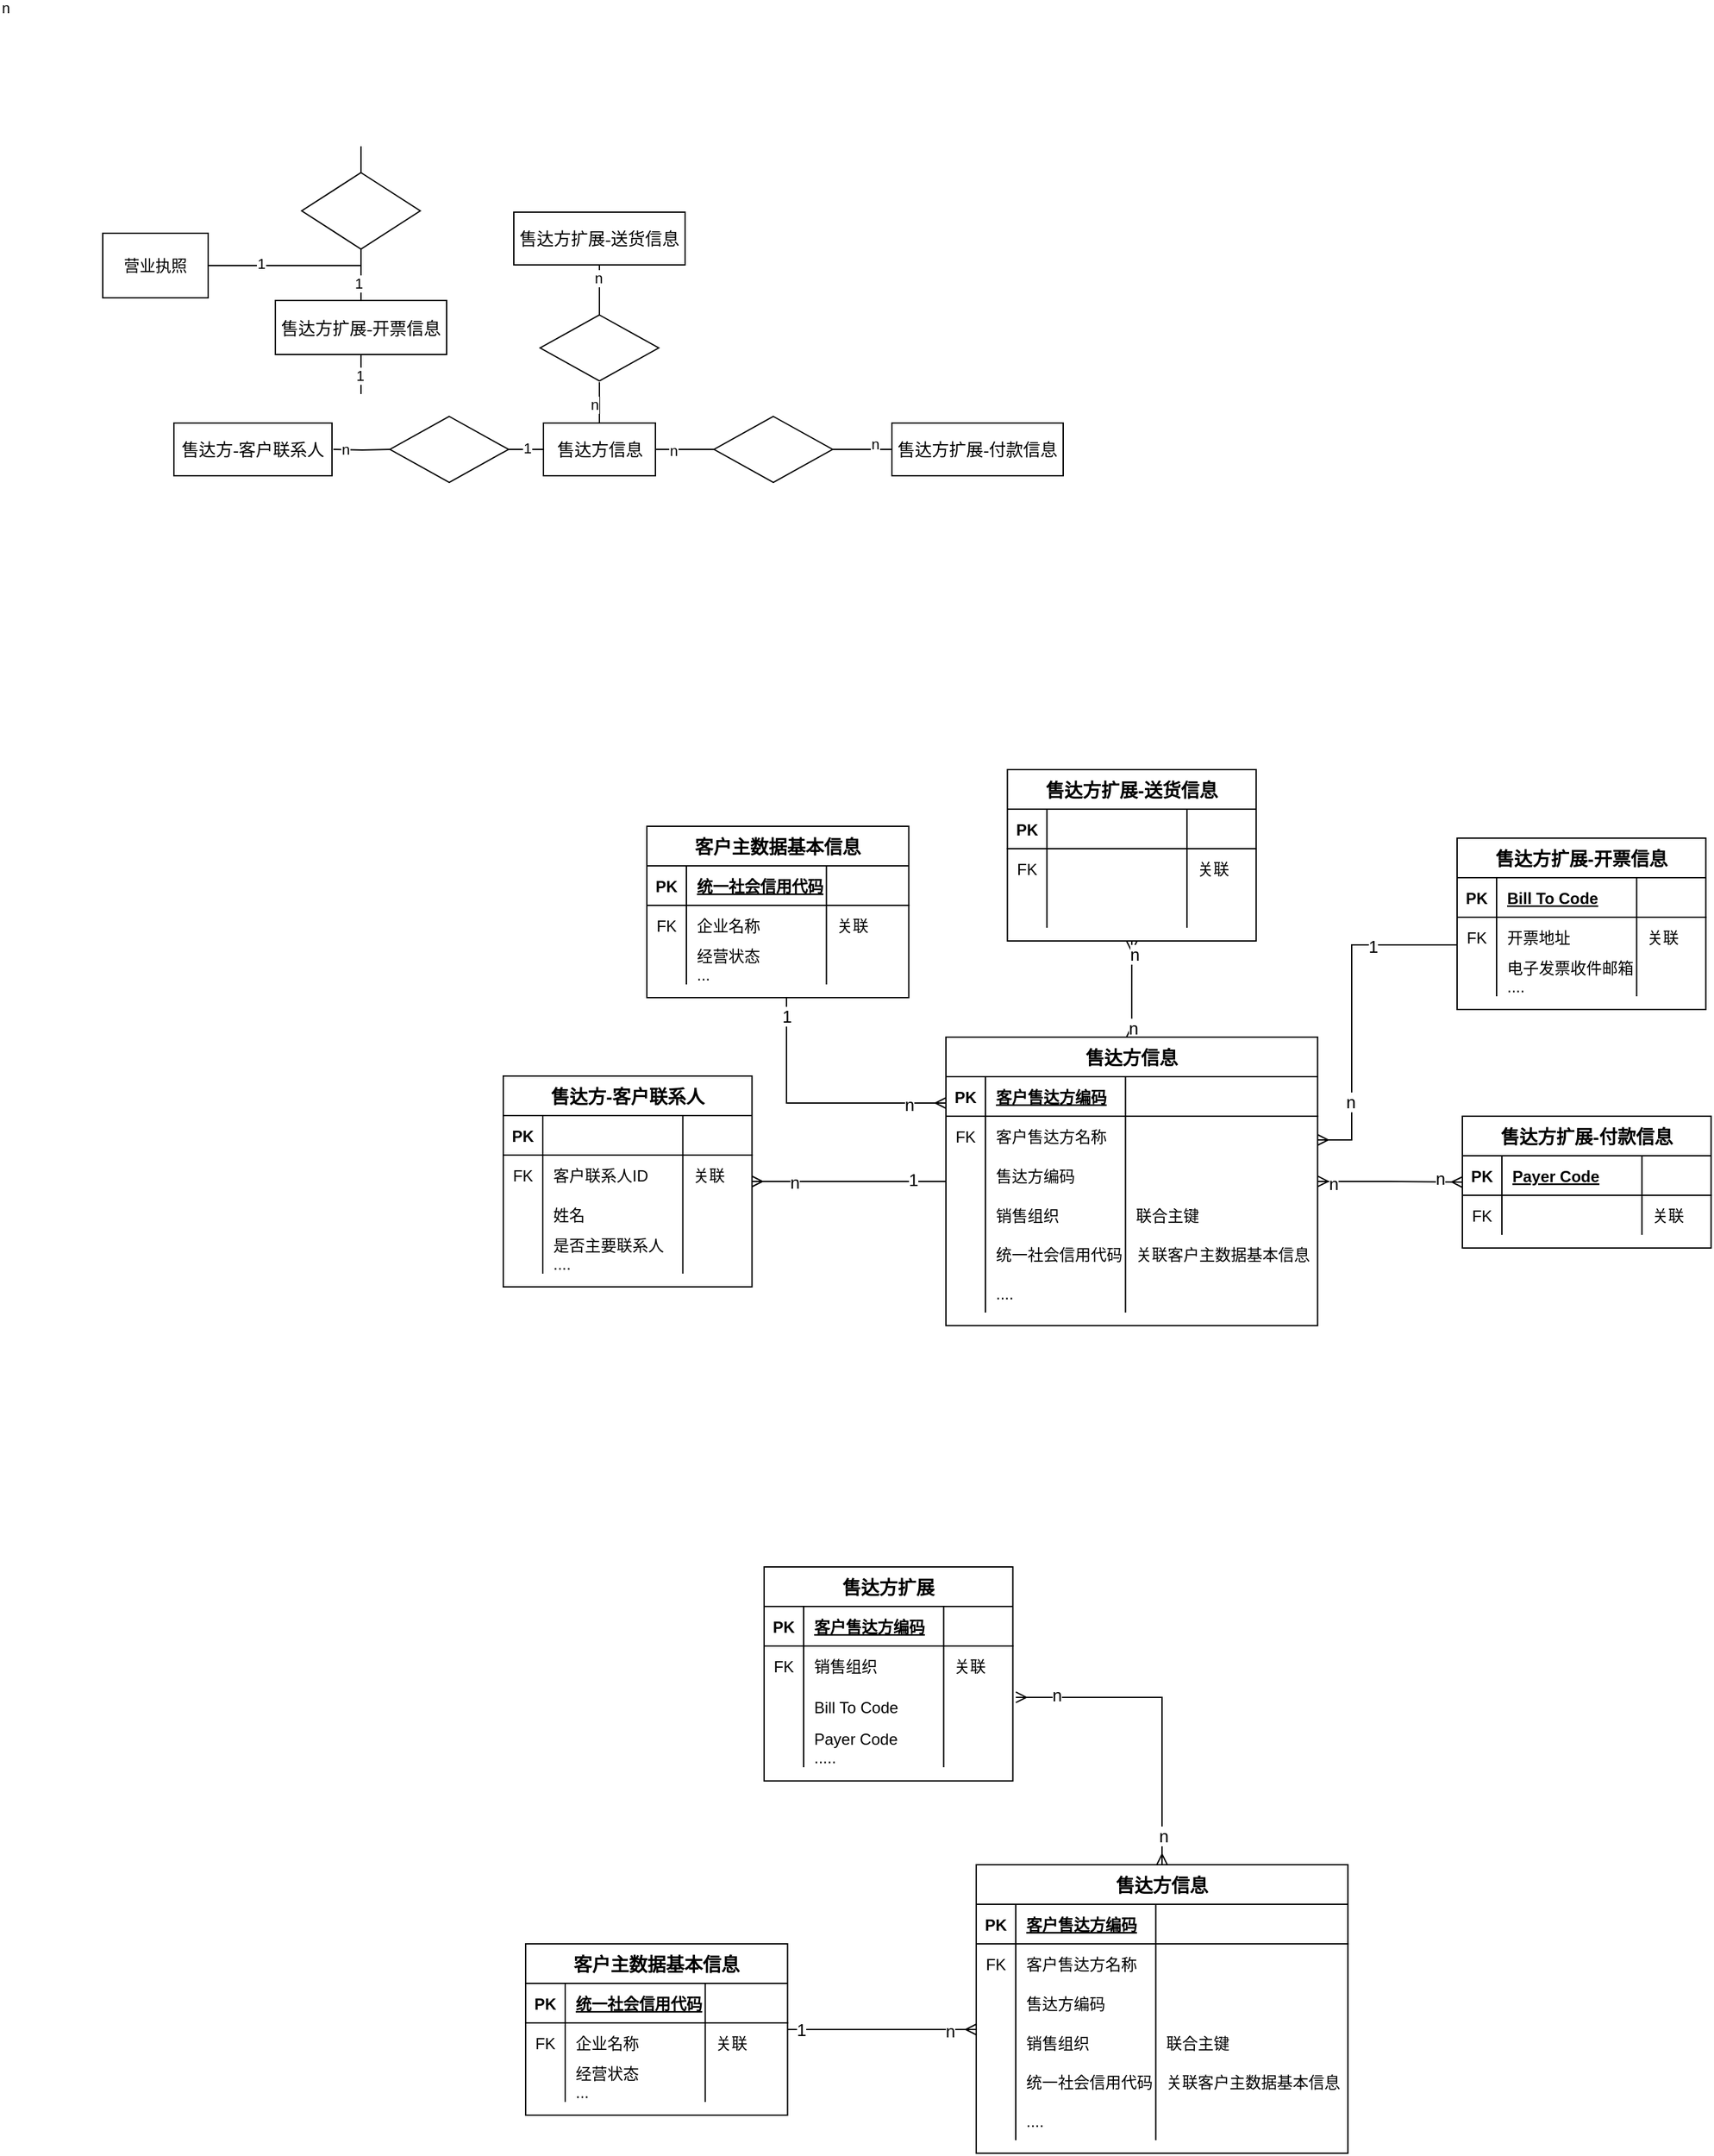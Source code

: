 <mxfile version="26.0.11">
  <diagram id="R2lEEEUBdFMjLlhIrx00" name="Page-1">
    <mxGraphModel dx="1775" dy="1649" grid="0" gridSize="10" guides="1" tooltips="1" connect="1" arrows="1" fold="1" page="1" pageScale="1" pageWidth="850" pageHeight="1100" math="0" shadow="0" extFonts="Permanent Marker^https://fonts.googleapis.com/css?family=Permanent+Marker">
      <root>
        <mxCell id="0" />
        <mxCell id="1" parent="0" />
        <mxCell id="QNsuvsoCij3lVUkGzLtA-30" style="rounded=0;orthogonalLoop=1;jettySize=auto;html=1;endArrow=none;startFill=0;" edge="1" parent="1" source="QNsuvsoCij3lVUkGzLtA-13">
          <mxGeometry relative="1" as="geometry">
            <mxPoint x="73" y="45.0" as="targetPoint" />
          </mxGeometry>
        </mxCell>
        <mxCell id="QNsuvsoCij3lVUkGzLtA-45" value="n" style="edgeLabel;html=1;align=center;verticalAlign=middle;resizable=0;points=[];" vertex="1" connectable="0" parent="QNsuvsoCij3lVUkGzLtA-30">
          <mxGeometry x="-0.075" y="4" relative="1" as="geometry">
            <mxPoint as="offset" />
          </mxGeometry>
        </mxCell>
        <mxCell id="QNsuvsoCij3lVUkGzLtA-32" style="edgeStyle=orthogonalEdgeStyle;rounded=0;orthogonalLoop=1;jettySize=auto;html=1;exitX=0;exitY=0.5;exitDx=0;exitDy=0;entryX=1;entryY=0.5;entryDx=0;entryDy=0;endArrow=none;startFill=0;" edge="1" parent="1" source="QNsuvsoCij3lVUkGzLtA-13" target="QNsuvsoCij3lVUkGzLtA-21">
          <mxGeometry relative="1" as="geometry" />
        </mxCell>
        <mxCell id="QNsuvsoCij3lVUkGzLtA-41" value="1" style="edgeLabel;html=1;align=center;verticalAlign=middle;resizable=0;points=[];" vertex="1" connectable="0" parent="QNsuvsoCij3lVUkGzLtA-32">
          <mxGeometry x="-0.006" y="-1" relative="1" as="geometry">
            <mxPoint as="offset" />
          </mxGeometry>
        </mxCell>
        <mxCell id="QNsuvsoCij3lVUkGzLtA-13" value="&lt;p style=&quot;margin-top: 0pt; margin-bottom: 0pt; margin-left: 0in; direction: ltr; unicode-bidi: embed; word-break: normal;&quot;&gt;&lt;span style=&quot;font-family: 微軟正黑體;&quot;&gt;售达方信息&lt;/span&gt;&lt;/p&gt;" style="whiteSpace=wrap;html=1;fontSize=13;" vertex="1" parent="1">
          <mxGeometry x="30.5" y="76" width="85" height="40" as="geometry" />
        </mxCell>
        <mxCell id="QNsuvsoCij3lVUkGzLtA-38" value="" style="edgeStyle=orthogonalEdgeStyle;rounded=0;orthogonalLoop=1;jettySize=auto;html=1;endArrow=none;startFill=0;exitX=0.5;exitY=1;exitDx=0;exitDy=0;" edge="1" parent="1" source="QNsuvsoCij3lVUkGzLtA-19" target="QNsuvsoCij3lVUkGzLtA-37">
          <mxGeometry relative="1" as="geometry">
            <Array as="points">
              <mxPoint x="-108" y="54" />
              <mxPoint x="-108" y="54" />
            </Array>
          </mxGeometry>
        </mxCell>
        <mxCell id="QNsuvsoCij3lVUkGzLtA-39" value="1" style="edgeLabel;html=1;align=center;verticalAlign=middle;resizable=0;points=[];" vertex="1" connectable="0" parent="QNsuvsoCij3lVUkGzLtA-38">
          <mxGeometry x="-0.64" y="1" relative="1" as="geometry">
            <mxPoint as="offset" />
          </mxGeometry>
        </mxCell>
        <mxCell id="QNsuvsoCij3lVUkGzLtA-40" value="1" style="edgeLabel;html=1;align=center;verticalAlign=middle;resizable=0;points=[];" vertex="1" connectable="0" parent="QNsuvsoCij3lVUkGzLtA-38">
          <mxGeometry x="0.672" y="-2" relative="1" as="geometry">
            <mxPoint as="offset" />
          </mxGeometry>
        </mxCell>
        <mxCell id="QNsuvsoCij3lVUkGzLtA-14" value="&lt;p style=&quot;margin-top: 0pt; margin-bottom: 0pt; margin-left: 0in; direction: ltr; unicode-bidi: embed; word-break: normal;&quot;&gt;&lt;span style=&quot;font-family: 微軟正黑體;&quot;&gt;售达方扩展-付款信息&lt;/span&gt;&lt;/p&gt;" style="whiteSpace=wrap;html=1;fontSize=13;" vertex="1" parent="1">
          <mxGeometry x="295" y="76" width="130" height="40" as="geometry" />
        </mxCell>
        <mxCell id="QNsuvsoCij3lVUkGzLtA-33" value="" style="edgeStyle=orthogonalEdgeStyle;rounded=0;orthogonalLoop=1;jettySize=auto;html=1;endArrow=none;startFill=0;" edge="1" parent="1" target="QNsuvsoCij3lVUkGzLtA-21">
          <mxGeometry relative="1" as="geometry">
            <mxPoint x="-129" y="96" as="sourcePoint" />
          </mxGeometry>
        </mxCell>
        <mxCell id="QNsuvsoCij3lVUkGzLtA-42" value="n" style="edgeLabel;html=1;align=center;verticalAlign=middle;resizable=0;points=[];" vertex="1" connectable="0" parent="QNsuvsoCij3lVUkGzLtA-33">
          <mxGeometry x="-0.612" relative="1" as="geometry">
            <mxPoint as="offset" />
          </mxGeometry>
        </mxCell>
        <mxCell id="QNsuvsoCij3lVUkGzLtA-16" value="&lt;p style=&quot;margin-top: 0pt; margin-bottom: 0pt; margin-left: 0in; direction: ltr; unicode-bidi: embed; word-break: normal;&quot;&gt;&lt;span style=&quot;font-family: 微軟正黑體;&quot;&gt;售达方&lt;/span&gt;&lt;span style=&quot;font-family: 微軟正黑體; background-color: transparent; color: light-dark(rgb(0, 0, 0), rgb(255, 255, 255));&quot;&gt;-客户联系人&lt;/span&gt;&lt;/p&gt;" style="whiteSpace=wrap;html=1;fontSize=13;strokeColor=default;" vertex="1" parent="1">
          <mxGeometry x="-250" y="76" width="120" height="40" as="geometry" />
        </mxCell>
        <mxCell id="QNsuvsoCij3lVUkGzLtA-18" value="&lt;p style=&quot;margin-top: 0pt; margin-bottom: 0pt; margin-left: 0in; direction: ltr; unicode-bidi: embed; word-break: normal;&quot;&gt;&lt;span style=&quot;font-family: 微軟正黑體;&quot;&gt;售达方扩展-送货信息&lt;/span&gt;&lt;/p&gt;" style="whiteSpace=wrap;html=1;fontSize=13;" vertex="1" parent="1">
          <mxGeometry x="8" y="-84" width="130" height="40" as="geometry" />
        </mxCell>
        <mxCell id="QNsuvsoCij3lVUkGzLtA-35" value="" style="edgeStyle=orthogonalEdgeStyle;rounded=0;orthogonalLoop=1;jettySize=auto;html=1;endArrow=none;startFill=0;" edge="1" parent="1" source="QNsuvsoCij3lVUkGzLtA-19" target="QNsuvsoCij3lVUkGzLtA-23">
          <mxGeometry relative="1" as="geometry" />
        </mxCell>
        <mxCell id="QNsuvsoCij3lVUkGzLtA-44" value="1" style="edgeLabel;html=1;align=center;verticalAlign=middle;resizable=0;points=[];" vertex="1" connectable="0" parent="QNsuvsoCij3lVUkGzLtA-35">
          <mxGeometry x="-0.35" y="2" relative="1" as="geometry">
            <mxPoint as="offset" />
          </mxGeometry>
        </mxCell>
        <mxCell id="QNsuvsoCij3lVUkGzLtA-19" value="&lt;p style=&quot;margin-top: 0pt; margin-bottom: 0pt; margin-left: 0in; direction: ltr; unicode-bidi: embed; word-break: normal;&quot;&gt;&lt;span style=&quot;font-family: 微軟正黑體;&quot;&gt;售达方扩展-开票信息&lt;/span&gt;&lt;/p&gt;" style="whiteSpace=wrap;html=1;fontSize=13;" vertex="1" parent="1">
          <mxGeometry x="-173" y="-17" width="130" height="41" as="geometry" />
        </mxCell>
        <mxCell id="QNsuvsoCij3lVUkGzLtA-20" value="" style="rhombus;whiteSpace=wrap;html=1;" vertex="1" parent="1">
          <mxGeometry x="160" y="71" width="90" height="50" as="geometry" />
        </mxCell>
        <mxCell id="QNsuvsoCij3lVUkGzLtA-21" value="" style="rhombus;whiteSpace=wrap;html=1;" vertex="1" parent="1">
          <mxGeometry x="-86" y="71" width="90" height="50" as="geometry" />
        </mxCell>
        <mxCell id="QNsuvsoCij3lVUkGzLtA-31" style="edgeStyle=orthogonalEdgeStyle;rounded=0;orthogonalLoop=1;jettySize=auto;html=1;exitX=0.5;exitY=0;exitDx=0;exitDy=0;strokeColor=default;endArrow=none;startFill=0;" edge="1" parent="1" source="QNsuvsoCij3lVUkGzLtA-22" target="QNsuvsoCij3lVUkGzLtA-18">
          <mxGeometry relative="1" as="geometry" />
        </mxCell>
        <mxCell id="QNsuvsoCij3lVUkGzLtA-46" value="n" style="edgeLabel;html=1;align=center;verticalAlign=middle;resizable=0;points=[];" vertex="1" connectable="0" parent="QNsuvsoCij3lVUkGzLtA-31">
          <mxGeometry x="0.54" y="1" relative="1" as="geometry">
            <mxPoint as="offset" />
          </mxGeometry>
        </mxCell>
        <mxCell id="QNsuvsoCij3lVUkGzLtA-22" value="" style="rhombus;whiteSpace=wrap;html=1;" vertex="1" parent="1">
          <mxGeometry x="28" y="-6" width="90" height="50" as="geometry" />
        </mxCell>
        <mxCell id="QNsuvsoCij3lVUkGzLtA-34" value="" style="edgeStyle=orthogonalEdgeStyle;rounded=0;orthogonalLoop=1;jettySize=auto;html=1;endArrow=none;startFill=0;" edge="1" parent="1" source="QNsuvsoCij3lVUkGzLtA-23">
          <mxGeometry relative="1" as="geometry">
            <mxPoint x="-108" y="-130" as="targetPoint" />
          </mxGeometry>
        </mxCell>
        <mxCell id="QNsuvsoCij3lVUkGzLtA-43" value="n" style="edgeLabel;html=1;align=center;verticalAlign=middle;resizable=0;points=[];" vertex="1" connectable="0" parent="QNsuvsoCij3lVUkGzLtA-34">
          <mxGeometry x="0.674" y="1" relative="1" as="geometry">
            <mxPoint x="-272" y="-105" as="offset" />
          </mxGeometry>
        </mxCell>
        <mxCell id="QNsuvsoCij3lVUkGzLtA-23" value="" style="rhombus;whiteSpace=wrap;html=1;" vertex="1" parent="1">
          <mxGeometry x="-153" y="-114" width="90" height="58" as="geometry" />
        </mxCell>
        <mxCell id="QNsuvsoCij3lVUkGzLtA-28" value="" style="endArrow=none;html=1;rounded=0;exitX=1;exitY=0.5;exitDx=0;exitDy=0;entryX=0;entryY=0.5;entryDx=0;entryDy=0;" edge="1" parent="1" source="QNsuvsoCij3lVUkGzLtA-20" target="QNsuvsoCij3lVUkGzLtA-14">
          <mxGeometry width="50" height="50" relative="1" as="geometry">
            <mxPoint x="230" y="208" as="sourcePoint" />
            <mxPoint x="280" y="158" as="targetPoint" />
          </mxGeometry>
        </mxCell>
        <mxCell id="QNsuvsoCij3lVUkGzLtA-48" value="n" style="edgeLabel;html=1;align=center;verticalAlign=middle;resizable=0;points=[];" vertex="1" connectable="0" parent="QNsuvsoCij3lVUkGzLtA-28">
          <mxGeometry x="0.393" y="4" relative="1" as="geometry">
            <mxPoint as="offset" />
          </mxGeometry>
        </mxCell>
        <mxCell id="QNsuvsoCij3lVUkGzLtA-29" value="" style="endArrow=none;html=1;rounded=0;entryX=0;entryY=0.5;entryDx=0;entryDy=0;exitX=1;exitY=0.5;exitDx=0;exitDy=0;" edge="1" parent="1" source="QNsuvsoCij3lVUkGzLtA-13" target="QNsuvsoCij3lVUkGzLtA-20">
          <mxGeometry width="50" height="50" relative="1" as="geometry">
            <mxPoint x="115" y="93" as="sourcePoint" />
            <mxPoint x="158" y="92.5" as="targetPoint" />
          </mxGeometry>
        </mxCell>
        <mxCell id="QNsuvsoCij3lVUkGzLtA-47" value="n" style="edgeLabel;html=1;align=center;verticalAlign=middle;resizable=0;points=[];" vertex="1" connectable="0" parent="QNsuvsoCij3lVUkGzLtA-29">
          <mxGeometry x="-0.423" y="-1" relative="1" as="geometry">
            <mxPoint as="offset" />
          </mxGeometry>
        </mxCell>
        <mxCell id="QNsuvsoCij3lVUkGzLtA-37" value="营业执照" style="whiteSpace=wrap;html=1;fontSize=12;" vertex="1" parent="1">
          <mxGeometry x="-304" y="-68" width="80" height="49" as="geometry" />
        </mxCell>
        <mxCell id="QNsuvsoCij3lVUkGzLtA-94" value="" style="edgeStyle=orthogonalEdgeStyle;rounded=0;orthogonalLoop=1;jettySize=auto;html=1;startArrow=ERmany;startFill=0;endArrow=ERmany;endFill=0;" edge="1" parent="1" source="QNsuvsoCij3lVUkGzLtA-51" target="QNsuvsoCij3lVUkGzLtA-81">
          <mxGeometry relative="1" as="geometry" />
        </mxCell>
        <mxCell id="QNsuvsoCij3lVUkGzLtA-145" value="n" style="edgeLabel;html=1;align=center;verticalAlign=middle;resizable=0;points=[];fontFamily=Helvetica;fontSize=13;fontColor=default;labelBackgroundColor=default;fillColor=none;gradientColor=none;" vertex="1" connectable="0" parent="QNsuvsoCij3lVUkGzLtA-94">
          <mxGeometry x="-0.811" y="-1" relative="1" as="geometry">
            <mxPoint as="offset" />
          </mxGeometry>
        </mxCell>
        <mxCell id="QNsuvsoCij3lVUkGzLtA-146" value="n" style="edgeLabel;html=1;align=center;verticalAlign=middle;resizable=0;points=[];fontSize=13;" vertex="1" connectable="0" parent="QNsuvsoCij3lVUkGzLtA-94">
          <mxGeometry x="0.739" y="-2" relative="1" as="geometry">
            <mxPoint as="offset" />
          </mxGeometry>
        </mxCell>
        <mxCell id="QNsuvsoCij3lVUkGzLtA-108" value="" style="edgeStyle=orthogonalEdgeStyle;rounded=0;orthogonalLoop=1;jettySize=auto;html=1;endArrow=ERmany;endFill=0;startArrow=ERmany;startFill=0;" edge="1" parent="1" source="QNsuvsoCij3lVUkGzLtA-51" target="QNsuvsoCij3lVUkGzLtA-95">
          <mxGeometry relative="1" as="geometry" />
        </mxCell>
        <mxCell id="QNsuvsoCij3lVUkGzLtA-147" value="n" style="edgeLabel;html=1;align=center;verticalAlign=middle;resizable=0;points=[];fontFamily=Helvetica;fontSize=13;fontColor=default;labelBackgroundColor=default;fillColor=none;gradientColor=none;" vertex="1" connectable="0" parent="QNsuvsoCij3lVUkGzLtA-108">
          <mxGeometry x="-0.787" y="-2" relative="1" as="geometry">
            <mxPoint y="-1" as="offset" />
          </mxGeometry>
        </mxCell>
        <mxCell id="QNsuvsoCij3lVUkGzLtA-148" value="n" style="edgeLabel;html=1;align=center;verticalAlign=middle;resizable=0;points=[];fontFamily=Helvetica;fontSize=13;fontColor=default;labelBackgroundColor=default;fillColor=none;gradientColor=none;" vertex="1" connectable="0" parent="QNsuvsoCij3lVUkGzLtA-108">
          <mxGeometry x="0.681" y="3" relative="1" as="geometry">
            <mxPoint as="offset" />
          </mxGeometry>
        </mxCell>
        <mxCell id="QNsuvsoCij3lVUkGzLtA-126" value="" style="edgeStyle=orthogonalEdgeStyle;rounded=0;orthogonalLoop=1;jettySize=auto;html=1;endArrow=ERmany;endFill=0;" edge="1" parent="1" source="QNsuvsoCij3lVUkGzLtA-51" target="QNsuvsoCij3lVUkGzLtA-113">
          <mxGeometry relative="1" as="geometry" />
        </mxCell>
        <mxCell id="QNsuvsoCij3lVUkGzLtA-141" value="1" style="edgeLabel;html=1;align=center;verticalAlign=middle;resizable=0;points=[];fontFamily=Helvetica;fontSize=13;fontColor=default;labelBackgroundColor=default;fillColor=none;gradientColor=none;" vertex="1" connectable="0" parent="QNsuvsoCij3lVUkGzLtA-126">
          <mxGeometry x="-0.662" y="-2" relative="1" as="geometry">
            <mxPoint as="offset" />
          </mxGeometry>
        </mxCell>
        <mxCell id="QNsuvsoCij3lVUkGzLtA-142" value="n" style="edgeLabel;html=1;align=center;verticalAlign=middle;resizable=0;points=[];fontFamily=Helvetica;fontSize=13;fontColor=default;labelBackgroundColor=default;fillColor=none;gradientColor=none;" vertex="1" connectable="0" parent="QNsuvsoCij3lVUkGzLtA-126">
          <mxGeometry x="0.567" relative="1" as="geometry">
            <mxPoint as="offset" />
          </mxGeometry>
        </mxCell>
        <mxCell id="QNsuvsoCij3lVUkGzLtA-140" value="" style="edgeStyle=orthogonalEdgeStyle;rounded=0;orthogonalLoop=1;jettySize=auto;html=1;endArrow=none;startFill=0;startArrow=ERmany;" edge="1" parent="1" source="QNsuvsoCij3lVUkGzLtA-51" target="QNsuvsoCij3lVUkGzLtA-127">
          <mxGeometry relative="1" as="geometry">
            <Array as="points">
              <mxPoint x="644" y="620" />
              <mxPoint x="644" y="472" />
            </Array>
          </mxGeometry>
        </mxCell>
        <mxCell id="QNsuvsoCij3lVUkGzLtA-143" value="n" style="edgeLabel;html=1;align=center;verticalAlign=middle;resizable=0;points=[];fontFamily=Helvetica;fontSize=13;fontColor=default;labelBackgroundColor=default;fillColor=none;gradientColor=none;" vertex="1" connectable="0" parent="QNsuvsoCij3lVUkGzLtA-140">
          <mxGeometry x="-0.567" y="1" relative="1" as="geometry">
            <mxPoint as="offset" />
          </mxGeometry>
        </mxCell>
        <mxCell id="QNsuvsoCij3lVUkGzLtA-144" value="1" style="edgeLabel;html=1;align=center;verticalAlign=middle;resizable=0;points=[];fontFamily=Helvetica;fontSize=13;fontColor=default;labelBackgroundColor=default;fillColor=none;gradientColor=none;" vertex="1" connectable="0" parent="QNsuvsoCij3lVUkGzLtA-140">
          <mxGeometry x="0.496" y="-1" relative="1" as="geometry">
            <mxPoint as="offset" />
          </mxGeometry>
        </mxCell>
        <mxCell id="QNsuvsoCij3lVUkGzLtA-182" value="" style="edgeStyle=orthogonalEdgeStyle;rounded=0;orthogonalLoop=1;jettySize=auto;html=1;endArrow=none;startFill=0;startArrow=ERmany;" edge="1" parent="1" source="QNsuvsoCij3lVUkGzLtA-51" target="QNsuvsoCij3lVUkGzLtA-161">
          <mxGeometry relative="1" as="geometry">
            <Array as="points">
              <mxPoint x="215" y="592" />
            </Array>
          </mxGeometry>
        </mxCell>
        <mxCell id="QNsuvsoCij3lVUkGzLtA-187" value="1" style="edgeLabel;html=1;align=center;verticalAlign=middle;resizable=0;points=[];fontSize=13;" vertex="1" connectable="0" parent="QNsuvsoCij3lVUkGzLtA-182">
          <mxGeometry x="0.866" relative="1" as="geometry">
            <mxPoint as="offset" />
          </mxGeometry>
        </mxCell>
        <mxCell id="QNsuvsoCij3lVUkGzLtA-188" value="n" style="edgeLabel;html=1;align=center;verticalAlign=middle;resizable=0;points=[];fontSize=13;" vertex="1" connectable="0" parent="QNsuvsoCij3lVUkGzLtA-182">
          <mxGeometry x="-0.721" y="1" relative="1" as="geometry">
            <mxPoint as="offset" />
          </mxGeometry>
        </mxCell>
        <mxCell id="QNsuvsoCij3lVUkGzLtA-51" value="售达方信息" style="shape=table;startSize=30;container=1;collapsible=1;childLayout=tableLayout;fixedRows=1;rowLines=0;fontStyle=1;align=center;resizeLast=1;fontSize=14;" vertex="1" parent="1">
          <mxGeometry x="336" y="542" width="282.125" height="218.917" as="geometry" />
        </mxCell>
        <mxCell id="QNsuvsoCij3lVUkGzLtA-52" value="" style="shape=partialRectangle;collapsible=0;dropTarget=0;pointerEvents=0;fillColor=none;points=[[0,0.5],[1,0.5]];portConstraint=eastwest;top=0;left=0;right=0;bottom=1;" vertex="1" parent="QNsuvsoCij3lVUkGzLtA-51">
          <mxGeometry y="30" width="282.125" height="30" as="geometry" />
        </mxCell>
        <mxCell id="QNsuvsoCij3lVUkGzLtA-53" value="PK" style="shape=partialRectangle;overflow=hidden;connectable=0;fillColor=none;top=0;left=0;bottom=0;right=0;fontStyle=1;" vertex="1" parent="QNsuvsoCij3lVUkGzLtA-52">
          <mxGeometry width="30" height="30" as="geometry">
            <mxRectangle width="30" height="30" as="alternateBounds" />
          </mxGeometry>
        </mxCell>
        <mxCell id="QNsuvsoCij3lVUkGzLtA-54" value="客户售达方编码" style="shape=partialRectangle;overflow=hidden;connectable=0;fillColor=none;top=0;left=0;bottom=0;right=0;align=left;spacingLeft=6;fontStyle=5;" vertex="1" parent="QNsuvsoCij3lVUkGzLtA-52">
          <mxGeometry x="30" width="106.292" height="30" as="geometry">
            <mxRectangle width="106.292" height="30" as="alternateBounds" />
          </mxGeometry>
        </mxCell>
        <mxCell id="QNsuvsoCij3lVUkGzLtA-78" style="shape=partialRectangle;overflow=hidden;connectable=0;fillColor=none;top=0;left=0;bottom=0;right=0;align=left;spacingLeft=6;fontStyle=5;" vertex="1" parent="QNsuvsoCij3lVUkGzLtA-52">
          <mxGeometry x="136.292" width="145.833" height="30" as="geometry">
            <mxRectangle width="145.833" height="30" as="alternateBounds" />
          </mxGeometry>
        </mxCell>
        <mxCell id="QNsuvsoCij3lVUkGzLtA-55" value="" style="shape=partialRectangle;collapsible=0;dropTarget=0;pointerEvents=0;fillColor=none;points=[[0,0.5],[1,0.5]];portConstraint=eastwest;top=0;left=0;right=0;bottom=0;" vertex="1" parent="QNsuvsoCij3lVUkGzLtA-51">
          <mxGeometry y="60" width="282.125" height="30" as="geometry" />
        </mxCell>
        <mxCell id="QNsuvsoCij3lVUkGzLtA-56" value="FK" style="shape=partialRectangle;overflow=hidden;connectable=0;fillColor=none;top=0;left=0;bottom=0;right=0;" vertex="1" parent="QNsuvsoCij3lVUkGzLtA-55">
          <mxGeometry width="30" height="30" as="geometry">
            <mxRectangle width="30" height="30" as="alternateBounds" />
          </mxGeometry>
        </mxCell>
        <mxCell id="QNsuvsoCij3lVUkGzLtA-57" value="客户售达方名称" style="shape=partialRectangle;overflow=hidden;connectable=0;fillColor=none;top=0;left=0;bottom=0;right=0;align=left;spacingLeft=6;" vertex="1" parent="QNsuvsoCij3lVUkGzLtA-55">
          <mxGeometry x="30" width="106.292" height="30" as="geometry">
            <mxRectangle width="106.292" height="30" as="alternateBounds" />
          </mxGeometry>
        </mxCell>
        <mxCell id="QNsuvsoCij3lVUkGzLtA-79" value="" style="shape=partialRectangle;overflow=hidden;connectable=0;fillColor=none;top=0;left=0;bottom=0;right=0;align=left;spacingLeft=6;" vertex="1" parent="QNsuvsoCij3lVUkGzLtA-55">
          <mxGeometry x="136.292" width="145.833" height="30" as="geometry">
            <mxRectangle width="145.833" height="30" as="alternateBounds" />
          </mxGeometry>
        </mxCell>
        <mxCell id="QNsuvsoCij3lVUkGzLtA-58" value="" style="shape=partialRectangle;collapsible=0;dropTarget=0;pointerEvents=0;fillColor=none;points=[[0,0.5],[1,0.5]];portConstraint=eastwest;top=0;left=0;right=0;bottom=0;" vertex="1" parent="QNsuvsoCij3lVUkGzLtA-51">
          <mxGeometry y="90" width="282.125" height="30" as="geometry" />
        </mxCell>
        <mxCell id="QNsuvsoCij3lVUkGzLtA-59" value="" style="shape=partialRectangle;overflow=hidden;connectable=0;fillColor=none;top=0;left=0;bottom=0;right=0;" vertex="1" parent="QNsuvsoCij3lVUkGzLtA-58">
          <mxGeometry width="30" height="30" as="geometry">
            <mxRectangle width="30" height="30" as="alternateBounds" />
          </mxGeometry>
        </mxCell>
        <mxCell id="QNsuvsoCij3lVUkGzLtA-60" value="售达方编码" style="shape=partialRectangle;overflow=hidden;connectable=0;fillColor=none;top=0;left=0;bottom=0;right=0;align=left;spacingLeft=6;" vertex="1" parent="QNsuvsoCij3lVUkGzLtA-58">
          <mxGeometry x="30" width="106.292" height="30" as="geometry">
            <mxRectangle width="106.292" height="30" as="alternateBounds" />
          </mxGeometry>
        </mxCell>
        <mxCell id="QNsuvsoCij3lVUkGzLtA-80" style="shape=partialRectangle;overflow=hidden;connectable=0;fillColor=none;top=0;left=0;bottom=0;right=0;align=left;spacingLeft=6;" vertex="1" parent="QNsuvsoCij3lVUkGzLtA-58">
          <mxGeometry x="136.292" width="145.833" height="30" as="geometry">
            <mxRectangle width="145.833" height="30" as="alternateBounds" />
          </mxGeometry>
        </mxCell>
        <mxCell id="QNsuvsoCij3lVUkGzLtA-157" style="shape=partialRectangle;collapsible=0;dropTarget=0;pointerEvents=0;fillColor=none;points=[[0,0.5],[1,0.5]];portConstraint=eastwest;top=0;left=0;right=0;bottom=0;" vertex="1" parent="QNsuvsoCij3lVUkGzLtA-51">
          <mxGeometry y="120" width="282.125" height="30" as="geometry" />
        </mxCell>
        <mxCell id="QNsuvsoCij3lVUkGzLtA-158" style="shape=partialRectangle;overflow=hidden;connectable=0;fillColor=none;top=0;left=0;bottom=0;right=0;" vertex="1" parent="QNsuvsoCij3lVUkGzLtA-157">
          <mxGeometry width="30" height="30" as="geometry">
            <mxRectangle width="30" height="30" as="alternateBounds" />
          </mxGeometry>
        </mxCell>
        <mxCell id="QNsuvsoCij3lVUkGzLtA-159" value="销售组织" style="shape=partialRectangle;overflow=hidden;connectable=0;fillColor=none;top=0;left=0;bottom=0;right=0;align=left;spacingLeft=6;" vertex="1" parent="QNsuvsoCij3lVUkGzLtA-157">
          <mxGeometry x="30" width="106.292" height="30" as="geometry">
            <mxRectangle width="106.292" height="30" as="alternateBounds" />
          </mxGeometry>
        </mxCell>
        <mxCell id="QNsuvsoCij3lVUkGzLtA-160" value="联合主键" style="shape=partialRectangle;overflow=hidden;connectable=0;fillColor=none;top=0;left=0;bottom=0;right=0;align=left;spacingLeft=6;" vertex="1" parent="QNsuvsoCij3lVUkGzLtA-157">
          <mxGeometry x="136.292" width="145.833" height="30" as="geometry">
            <mxRectangle width="145.833" height="30" as="alternateBounds" />
          </mxGeometry>
        </mxCell>
        <mxCell id="QNsuvsoCij3lVUkGzLtA-153" style="shape=partialRectangle;collapsible=0;dropTarget=0;pointerEvents=0;fillColor=none;points=[[0,0.5],[1,0.5]];portConstraint=eastwest;top=0;left=0;right=0;bottom=0;" vertex="1" parent="QNsuvsoCij3lVUkGzLtA-51">
          <mxGeometry y="150" width="282.125" height="29" as="geometry" />
        </mxCell>
        <mxCell id="QNsuvsoCij3lVUkGzLtA-154" style="shape=partialRectangle;overflow=hidden;connectable=0;fillColor=none;top=0;left=0;bottom=0;right=0;" vertex="1" parent="QNsuvsoCij3lVUkGzLtA-153">
          <mxGeometry width="30" height="29" as="geometry">
            <mxRectangle width="30" height="29" as="alternateBounds" />
          </mxGeometry>
        </mxCell>
        <mxCell id="QNsuvsoCij3lVUkGzLtA-155" value="统一社会信用代码" style="shape=partialRectangle;overflow=hidden;connectable=0;fillColor=none;top=0;left=0;bottom=0;right=0;align=left;spacingLeft=6;" vertex="1" parent="QNsuvsoCij3lVUkGzLtA-153">
          <mxGeometry x="30" width="106.292" height="29" as="geometry">
            <mxRectangle width="106.292" height="29" as="alternateBounds" />
          </mxGeometry>
        </mxCell>
        <mxCell id="QNsuvsoCij3lVUkGzLtA-156" value="关联客户主数据基本信息" style="shape=partialRectangle;overflow=hidden;connectable=0;fillColor=none;top=0;left=0;bottom=0;right=0;align=left;spacingLeft=6;" vertex="1" parent="QNsuvsoCij3lVUkGzLtA-153">
          <mxGeometry x="136.292" width="145.833" height="29" as="geometry">
            <mxRectangle width="145.833" height="29" as="alternateBounds" />
          </mxGeometry>
        </mxCell>
        <mxCell id="QNsuvsoCij3lVUkGzLtA-183" style="shape=partialRectangle;collapsible=0;dropTarget=0;pointerEvents=0;fillColor=none;points=[[0,0.5],[1,0.5]];portConstraint=eastwest;top=0;left=0;right=0;bottom=0;" vertex="1" parent="QNsuvsoCij3lVUkGzLtA-51">
          <mxGeometry y="179" width="282.125" height="30" as="geometry" />
        </mxCell>
        <mxCell id="QNsuvsoCij3lVUkGzLtA-184" style="shape=partialRectangle;overflow=hidden;connectable=0;fillColor=none;top=0;left=0;bottom=0;right=0;" vertex="1" parent="QNsuvsoCij3lVUkGzLtA-183">
          <mxGeometry width="30" height="30" as="geometry">
            <mxRectangle width="30" height="30" as="alternateBounds" />
          </mxGeometry>
        </mxCell>
        <mxCell id="QNsuvsoCij3lVUkGzLtA-185" value="...." style="shape=partialRectangle;overflow=hidden;connectable=0;fillColor=none;top=0;left=0;bottom=0;right=0;align=left;spacingLeft=6;" vertex="1" parent="QNsuvsoCij3lVUkGzLtA-183">
          <mxGeometry x="30" width="106.292" height="30" as="geometry">
            <mxRectangle width="106.292" height="30" as="alternateBounds" />
          </mxGeometry>
        </mxCell>
        <mxCell id="QNsuvsoCij3lVUkGzLtA-186" style="shape=partialRectangle;overflow=hidden;connectable=0;fillColor=none;top=0;left=0;bottom=0;right=0;align=left;spacingLeft=6;" vertex="1" parent="QNsuvsoCij3lVUkGzLtA-183">
          <mxGeometry x="136.292" width="145.833" height="30" as="geometry">
            <mxRectangle width="145.833" height="30" as="alternateBounds" />
          </mxGeometry>
        </mxCell>
        <mxCell id="QNsuvsoCij3lVUkGzLtA-81" value="售达方扩展-送货信息" style="shape=table;startSize=30;container=1;collapsible=1;childLayout=tableLayout;fixedRows=1;rowLines=0;fontStyle=1;align=center;resizeLast=1;fontSize=14;" vertex="1" parent="1">
          <mxGeometry x="382.67" y="339" width="188.792" height="130" as="geometry" />
        </mxCell>
        <mxCell id="QNsuvsoCij3lVUkGzLtA-82" value="" style="shape=partialRectangle;collapsible=0;dropTarget=0;pointerEvents=0;fillColor=none;points=[[0,0.5],[1,0.5]];portConstraint=eastwest;top=0;left=0;right=0;bottom=1;" vertex="1" parent="QNsuvsoCij3lVUkGzLtA-81">
          <mxGeometry y="30" width="188.792" height="30" as="geometry" />
        </mxCell>
        <mxCell id="QNsuvsoCij3lVUkGzLtA-83" value="PK" style="shape=partialRectangle;overflow=hidden;connectable=0;fillColor=none;top=0;left=0;bottom=0;right=0;fontStyle=1;" vertex="1" parent="QNsuvsoCij3lVUkGzLtA-82">
          <mxGeometry width="30" height="30" as="geometry">
            <mxRectangle width="30" height="30" as="alternateBounds" />
          </mxGeometry>
        </mxCell>
        <mxCell id="QNsuvsoCij3lVUkGzLtA-84" value="" style="shape=partialRectangle;overflow=hidden;connectable=0;fillColor=none;top=0;left=0;bottom=0;right=0;align=left;spacingLeft=6;fontStyle=1;" vertex="1" parent="QNsuvsoCij3lVUkGzLtA-82">
          <mxGeometry x="30" width="106.292" height="30" as="geometry">
            <mxRectangle width="106.292" height="30" as="alternateBounds" />
          </mxGeometry>
        </mxCell>
        <mxCell id="QNsuvsoCij3lVUkGzLtA-85" style="shape=partialRectangle;overflow=hidden;connectable=0;fillColor=none;top=0;left=0;bottom=0;right=0;align=left;spacingLeft=6;fontStyle=5;" vertex="1" parent="QNsuvsoCij3lVUkGzLtA-82">
          <mxGeometry x="136.292" width="52.5" height="30" as="geometry">
            <mxRectangle width="52.5" height="30" as="alternateBounds" />
          </mxGeometry>
        </mxCell>
        <mxCell id="QNsuvsoCij3lVUkGzLtA-86" value="" style="shape=partialRectangle;collapsible=0;dropTarget=0;pointerEvents=0;fillColor=none;points=[[0,0.5],[1,0.5]];portConstraint=eastwest;top=0;left=0;right=0;bottom=0;" vertex="1" parent="QNsuvsoCij3lVUkGzLtA-81">
          <mxGeometry y="60" width="188.792" height="30" as="geometry" />
        </mxCell>
        <mxCell id="QNsuvsoCij3lVUkGzLtA-87" value="FK" style="shape=partialRectangle;overflow=hidden;connectable=0;fillColor=none;top=0;left=0;bottom=0;right=0;" vertex="1" parent="QNsuvsoCij3lVUkGzLtA-86">
          <mxGeometry width="30" height="30" as="geometry">
            <mxRectangle width="30" height="30" as="alternateBounds" />
          </mxGeometry>
        </mxCell>
        <mxCell id="QNsuvsoCij3lVUkGzLtA-88" value="" style="shape=partialRectangle;overflow=hidden;connectable=0;fillColor=none;top=0;left=0;bottom=0;right=0;align=left;spacingLeft=6;" vertex="1" parent="QNsuvsoCij3lVUkGzLtA-86">
          <mxGeometry x="30" width="106.292" height="30" as="geometry">
            <mxRectangle width="106.292" height="30" as="alternateBounds" />
          </mxGeometry>
        </mxCell>
        <mxCell id="QNsuvsoCij3lVUkGzLtA-89" value="关联" style="shape=partialRectangle;overflow=hidden;connectable=0;fillColor=none;top=0;left=0;bottom=0;right=0;align=left;spacingLeft=6;" vertex="1" parent="QNsuvsoCij3lVUkGzLtA-86">
          <mxGeometry x="136.292" width="52.5" height="30" as="geometry">
            <mxRectangle width="52.5" height="30" as="alternateBounds" />
          </mxGeometry>
        </mxCell>
        <mxCell id="QNsuvsoCij3lVUkGzLtA-90" value="" style="shape=partialRectangle;collapsible=0;dropTarget=0;pointerEvents=0;fillColor=none;points=[[0,0.5],[1,0.5]];portConstraint=eastwest;top=0;left=0;right=0;bottom=0;" vertex="1" parent="QNsuvsoCij3lVUkGzLtA-81">
          <mxGeometry y="90" width="188.792" height="30" as="geometry" />
        </mxCell>
        <mxCell id="QNsuvsoCij3lVUkGzLtA-91" value="" style="shape=partialRectangle;overflow=hidden;connectable=0;fillColor=none;top=0;left=0;bottom=0;right=0;" vertex="1" parent="QNsuvsoCij3lVUkGzLtA-90">
          <mxGeometry width="30" height="30" as="geometry">
            <mxRectangle width="30" height="30" as="alternateBounds" />
          </mxGeometry>
        </mxCell>
        <mxCell id="QNsuvsoCij3lVUkGzLtA-92" value="" style="shape=partialRectangle;overflow=hidden;connectable=0;fillColor=none;top=0;left=0;bottom=0;right=0;align=left;spacingLeft=6;" vertex="1" parent="QNsuvsoCij3lVUkGzLtA-90">
          <mxGeometry x="30" width="106.292" height="30" as="geometry">
            <mxRectangle width="106.292" height="30" as="alternateBounds" />
          </mxGeometry>
        </mxCell>
        <mxCell id="QNsuvsoCij3lVUkGzLtA-93" style="shape=partialRectangle;overflow=hidden;connectable=0;fillColor=none;top=0;left=0;bottom=0;right=0;align=left;spacingLeft=6;" vertex="1" parent="QNsuvsoCij3lVUkGzLtA-90">
          <mxGeometry x="136.292" width="52.5" height="30" as="geometry">
            <mxRectangle width="52.5" height="30" as="alternateBounds" />
          </mxGeometry>
        </mxCell>
        <mxCell id="QNsuvsoCij3lVUkGzLtA-95" value="售达方扩展-付款信息" style="shape=table;startSize=30;container=1;collapsible=1;childLayout=tableLayout;fixedRows=1;rowLines=0;fontStyle=1;align=center;resizeLast=1;fontSize=14;" vertex="1" parent="1">
          <mxGeometry x="728.002" y="602" width="188.792" height="100" as="geometry" />
        </mxCell>
        <mxCell id="QNsuvsoCij3lVUkGzLtA-96" value="" style="shape=partialRectangle;collapsible=0;dropTarget=0;pointerEvents=0;fillColor=none;points=[[0,0.5],[1,0.5]];portConstraint=eastwest;top=0;left=0;right=0;bottom=1;" vertex="1" parent="QNsuvsoCij3lVUkGzLtA-95">
          <mxGeometry y="30" width="188.792" height="30" as="geometry" />
        </mxCell>
        <mxCell id="QNsuvsoCij3lVUkGzLtA-97" value="PK" style="shape=partialRectangle;overflow=hidden;connectable=0;fillColor=none;top=0;left=0;bottom=0;right=0;fontStyle=1;" vertex="1" parent="QNsuvsoCij3lVUkGzLtA-96">
          <mxGeometry width="30" height="30" as="geometry">
            <mxRectangle width="30" height="30" as="alternateBounds" />
          </mxGeometry>
        </mxCell>
        <mxCell id="QNsuvsoCij3lVUkGzLtA-98" value="Payer Code" style="shape=partialRectangle;overflow=hidden;connectable=0;fillColor=none;top=0;left=0;bottom=0;right=0;align=left;spacingLeft=6;fontStyle=5;" vertex="1" parent="QNsuvsoCij3lVUkGzLtA-96">
          <mxGeometry x="30" width="106.292" height="30" as="geometry">
            <mxRectangle width="106.292" height="30" as="alternateBounds" />
          </mxGeometry>
        </mxCell>
        <mxCell id="QNsuvsoCij3lVUkGzLtA-99" style="shape=partialRectangle;overflow=hidden;connectable=0;fillColor=none;top=0;left=0;bottom=0;right=0;align=left;spacingLeft=6;fontStyle=5;" vertex="1" parent="QNsuvsoCij3lVUkGzLtA-96">
          <mxGeometry x="136.292" width="52.5" height="30" as="geometry">
            <mxRectangle width="52.5" height="30" as="alternateBounds" />
          </mxGeometry>
        </mxCell>
        <mxCell id="QNsuvsoCij3lVUkGzLtA-100" value="" style="shape=partialRectangle;collapsible=0;dropTarget=0;pointerEvents=0;fillColor=none;points=[[0,0.5],[1,0.5]];portConstraint=eastwest;top=0;left=0;right=0;bottom=0;" vertex="1" parent="QNsuvsoCij3lVUkGzLtA-95">
          <mxGeometry y="60" width="188.792" height="30" as="geometry" />
        </mxCell>
        <mxCell id="QNsuvsoCij3lVUkGzLtA-101" value="FK" style="shape=partialRectangle;overflow=hidden;connectable=0;fillColor=none;top=0;left=0;bottom=0;right=0;" vertex="1" parent="QNsuvsoCij3lVUkGzLtA-100">
          <mxGeometry width="30" height="30" as="geometry">
            <mxRectangle width="30" height="30" as="alternateBounds" />
          </mxGeometry>
        </mxCell>
        <mxCell id="QNsuvsoCij3lVUkGzLtA-102" value="" style="shape=partialRectangle;overflow=hidden;connectable=0;fillColor=none;top=0;left=0;bottom=0;right=0;align=left;spacingLeft=6;" vertex="1" parent="QNsuvsoCij3lVUkGzLtA-100">
          <mxGeometry x="30" width="106.292" height="30" as="geometry">
            <mxRectangle width="106.292" height="30" as="alternateBounds" />
          </mxGeometry>
        </mxCell>
        <mxCell id="QNsuvsoCij3lVUkGzLtA-103" value="关联" style="shape=partialRectangle;overflow=hidden;connectable=0;fillColor=none;top=0;left=0;bottom=0;right=0;align=left;spacingLeft=6;" vertex="1" parent="QNsuvsoCij3lVUkGzLtA-100">
          <mxGeometry x="136.292" width="52.5" height="30" as="geometry">
            <mxRectangle width="52.5" height="30" as="alternateBounds" />
          </mxGeometry>
        </mxCell>
        <mxCell id="QNsuvsoCij3lVUkGzLtA-113" value="售达方-客户联系人" style="shape=table;startSize=30;container=1;collapsible=1;childLayout=tableLayout;fixedRows=1;rowLines=0;fontStyle=1;align=center;resizeLast=1;fontSize=14;" vertex="1" parent="1">
          <mxGeometry x="-0.002" y="571.46" width="188.792" height="160" as="geometry" />
        </mxCell>
        <mxCell id="QNsuvsoCij3lVUkGzLtA-114" value="" style="shape=partialRectangle;collapsible=0;dropTarget=0;pointerEvents=0;fillColor=none;points=[[0,0.5],[1,0.5]];portConstraint=eastwest;top=0;left=0;right=0;bottom=1;" vertex="1" parent="QNsuvsoCij3lVUkGzLtA-113">
          <mxGeometry y="30" width="188.792" height="30" as="geometry" />
        </mxCell>
        <mxCell id="QNsuvsoCij3lVUkGzLtA-115" value="PK" style="shape=partialRectangle;overflow=hidden;connectable=0;fillColor=none;top=0;left=0;bottom=0;right=0;fontStyle=1;" vertex="1" parent="QNsuvsoCij3lVUkGzLtA-114">
          <mxGeometry width="30" height="30" as="geometry">
            <mxRectangle width="30" height="30" as="alternateBounds" />
          </mxGeometry>
        </mxCell>
        <mxCell id="QNsuvsoCij3lVUkGzLtA-116" value="" style="shape=partialRectangle;overflow=hidden;connectable=0;fillColor=none;top=0;left=0;bottom=0;right=0;align=left;spacingLeft=6;fontStyle=1;" vertex="1" parent="QNsuvsoCij3lVUkGzLtA-114">
          <mxGeometry x="30" width="106.292" height="30" as="geometry">
            <mxRectangle width="106.292" height="30" as="alternateBounds" />
          </mxGeometry>
        </mxCell>
        <mxCell id="QNsuvsoCij3lVUkGzLtA-117" style="shape=partialRectangle;overflow=hidden;connectable=0;fillColor=none;top=0;left=0;bottom=0;right=0;align=left;spacingLeft=6;fontStyle=5;" vertex="1" parent="QNsuvsoCij3lVUkGzLtA-114">
          <mxGeometry x="136.292" width="52.5" height="30" as="geometry">
            <mxRectangle width="52.5" height="30" as="alternateBounds" />
          </mxGeometry>
        </mxCell>
        <mxCell id="QNsuvsoCij3lVUkGzLtA-118" value="" style="shape=partialRectangle;collapsible=0;dropTarget=0;pointerEvents=0;fillColor=none;points=[[0,0.5],[1,0.5]];portConstraint=eastwest;top=0;left=0;right=0;bottom=0;" vertex="1" parent="QNsuvsoCij3lVUkGzLtA-113">
          <mxGeometry y="60" width="188.792" height="30" as="geometry" />
        </mxCell>
        <mxCell id="QNsuvsoCij3lVUkGzLtA-119" value="FK" style="shape=partialRectangle;overflow=hidden;connectable=0;fillColor=none;top=0;left=0;bottom=0;right=0;" vertex="1" parent="QNsuvsoCij3lVUkGzLtA-118">
          <mxGeometry width="30" height="30" as="geometry">
            <mxRectangle width="30" height="30" as="alternateBounds" />
          </mxGeometry>
        </mxCell>
        <mxCell id="QNsuvsoCij3lVUkGzLtA-120" value="客户联系人ID" style="shape=partialRectangle;overflow=hidden;connectable=0;fillColor=none;top=0;left=0;bottom=0;right=0;align=left;spacingLeft=6;" vertex="1" parent="QNsuvsoCij3lVUkGzLtA-118">
          <mxGeometry x="30" width="106.292" height="30" as="geometry">
            <mxRectangle width="106.292" height="30" as="alternateBounds" />
          </mxGeometry>
        </mxCell>
        <mxCell id="QNsuvsoCij3lVUkGzLtA-121" value="关联" style="shape=partialRectangle;overflow=hidden;connectable=0;fillColor=none;top=0;left=0;bottom=0;right=0;align=left;spacingLeft=6;" vertex="1" parent="QNsuvsoCij3lVUkGzLtA-118">
          <mxGeometry x="136.292" width="52.5" height="30" as="geometry">
            <mxRectangle width="52.5" height="30" as="alternateBounds" />
          </mxGeometry>
        </mxCell>
        <mxCell id="QNsuvsoCij3lVUkGzLtA-122" value="" style="shape=partialRectangle;collapsible=0;dropTarget=0;pointerEvents=0;fillColor=none;points=[[0,0.5],[1,0.5]];portConstraint=eastwest;top=0;left=0;right=0;bottom=0;" vertex="1" parent="QNsuvsoCij3lVUkGzLtA-113">
          <mxGeometry y="90" width="188.792" height="30" as="geometry" />
        </mxCell>
        <mxCell id="QNsuvsoCij3lVUkGzLtA-123" value="" style="shape=partialRectangle;overflow=hidden;connectable=0;fillColor=none;top=0;left=0;bottom=0;right=0;" vertex="1" parent="QNsuvsoCij3lVUkGzLtA-122">
          <mxGeometry width="30" height="30" as="geometry">
            <mxRectangle width="30" height="30" as="alternateBounds" />
          </mxGeometry>
        </mxCell>
        <mxCell id="QNsuvsoCij3lVUkGzLtA-124" value="姓名" style="shape=partialRectangle;overflow=hidden;connectable=0;fillColor=none;top=0;left=0;bottom=0;right=0;align=left;spacingLeft=6;" vertex="1" parent="QNsuvsoCij3lVUkGzLtA-122">
          <mxGeometry x="30" width="106.292" height="30" as="geometry">
            <mxRectangle width="106.292" height="30" as="alternateBounds" />
          </mxGeometry>
        </mxCell>
        <mxCell id="QNsuvsoCij3lVUkGzLtA-125" style="shape=partialRectangle;overflow=hidden;connectable=0;fillColor=none;top=0;left=0;bottom=0;right=0;align=left;spacingLeft=6;" vertex="1" parent="QNsuvsoCij3lVUkGzLtA-122">
          <mxGeometry x="136.292" width="52.5" height="30" as="geometry">
            <mxRectangle width="52.5" height="30" as="alternateBounds" />
          </mxGeometry>
        </mxCell>
        <mxCell id="QNsuvsoCij3lVUkGzLtA-149" style="shape=partialRectangle;collapsible=0;dropTarget=0;pointerEvents=0;fillColor=none;points=[[0,0.5],[1,0.5]];portConstraint=eastwest;top=0;left=0;right=0;bottom=0;" vertex="1" parent="QNsuvsoCij3lVUkGzLtA-113">
          <mxGeometry y="120" width="188.792" height="30" as="geometry" />
        </mxCell>
        <mxCell id="QNsuvsoCij3lVUkGzLtA-150" style="shape=partialRectangle;overflow=hidden;connectable=0;fillColor=none;top=0;left=0;bottom=0;right=0;" vertex="1" parent="QNsuvsoCij3lVUkGzLtA-149">
          <mxGeometry width="30" height="30" as="geometry">
            <mxRectangle width="30" height="30" as="alternateBounds" />
          </mxGeometry>
        </mxCell>
        <mxCell id="QNsuvsoCij3lVUkGzLtA-151" value="是否主要联系人&#xa;...." style="shape=partialRectangle;overflow=hidden;connectable=0;fillColor=none;top=0;left=0;bottom=0;right=0;align=left;spacingLeft=6;" vertex="1" parent="QNsuvsoCij3lVUkGzLtA-149">
          <mxGeometry x="30" width="106.292" height="30" as="geometry">
            <mxRectangle width="106.292" height="30" as="alternateBounds" />
          </mxGeometry>
        </mxCell>
        <mxCell id="QNsuvsoCij3lVUkGzLtA-152" style="shape=partialRectangle;overflow=hidden;connectable=0;fillColor=none;top=0;left=0;bottom=0;right=0;align=left;spacingLeft=6;" vertex="1" parent="QNsuvsoCij3lVUkGzLtA-149">
          <mxGeometry x="136.292" width="52.5" height="30" as="geometry">
            <mxRectangle width="52.5" height="30" as="alternateBounds" />
          </mxGeometry>
        </mxCell>
        <mxCell id="QNsuvsoCij3lVUkGzLtA-127" value="售达方扩展-开票信息" style="shape=table;startSize=30;container=1;collapsible=1;childLayout=tableLayout;fixedRows=1;rowLines=0;fontStyle=1;align=center;resizeLast=1;fontSize=14;" vertex="1" parent="1">
          <mxGeometry x="724" y="391" width="188.792" height="130" as="geometry" />
        </mxCell>
        <mxCell id="QNsuvsoCij3lVUkGzLtA-128" value="" style="shape=partialRectangle;collapsible=0;dropTarget=0;pointerEvents=0;fillColor=none;points=[[0,0.5],[1,0.5]];portConstraint=eastwest;top=0;left=0;right=0;bottom=1;" vertex="1" parent="QNsuvsoCij3lVUkGzLtA-127">
          <mxGeometry y="30" width="188.792" height="30" as="geometry" />
        </mxCell>
        <mxCell id="QNsuvsoCij3lVUkGzLtA-129" value="PK" style="shape=partialRectangle;overflow=hidden;connectable=0;fillColor=none;top=0;left=0;bottom=0;right=0;fontStyle=1;" vertex="1" parent="QNsuvsoCij3lVUkGzLtA-128">
          <mxGeometry width="30" height="30" as="geometry">
            <mxRectangle width="30" height="30" as="alternateBounds" />
          </mxGeometry>
        </mxCell>
        <mxCell id="QNsuvsoCij3lVUkGzLtA-130" value="Bill To Code" style="shape=partialRectangle;overflow=hidden;connectable=0;fillColor=none;top=0;left=0;bottom=0;right=0;align=left;spacingLeft=6;fontStyle=5;" vertex="1" parent="QNsuvsoCij3lVUkGzLtA-128">
          <mxGeometry x="30" width="106.292" height="30" as="geometry">
            <mxRectangle width="106.292" height="30" as="alternateBounds" />
          </mxGeometry>
        </mxCell>
        <mxCell id="QNsuvsoCij3lVUkGzLtA-131" style="shape=partialRectangle;overflow=hidden;connectable=0;fillColor=none;top=0;left=0;bottom=0;right=0;align=left;spacingLeft=6;fontStyle=5;" vertex="1" parent="QNsuvsoCij3lVUkGzLtA-128">
          <mxGeometry x="136.292" width="52.5" height="30" as="geometry">
            <mxRectangle width="52.5" height="30" as="alternateBounds" />
          </mxGeometry>
        </mxCell>
        <mxCell id="QNsuvsoCij3lVUkGzLtA-132" value="" style="shape=partialRectangle;collapsible=0;dropTarget=0;pointerEvents=0;fillColor=none;points=[[0,0.5],[1,0.5]];portConstraint=eastwest;top=0;left=0;right=0;bottom=0;" vertex="1" parent="QNsuvsoCij3lVUkGzLtA-127">
          <mxGeometry y="60" width="188.792" height="30" as="geometry" />
        </mxCell>
        <mxCell id="QNsuvsoCij3lVUkGzLtA-133" value="FK" style="shape=partialRectangle;overflow=hidden;connectable=0;fillColor=none;top=0;left=0;bottom=0;right=0;" vertex="1" parent="QNsuvsoCij3lVUkGzLtA-132">
          <mxGeometry width="30" height="30" as="geometry">
            <mxRectangle width="30" height="30" as="alternateBounds" />
          </mxGeometry>
        </mxCell>
        <mxCell id="QNsuvsoCij3lVUkGzLtA-134" value="开票地址" style="shape=partialRectangle;overflow=hidden;connectable=0;fillColor=none;top=0;left=0;bottom=0;right=0;align=left;spacingLeft=6;" vertex="1" parent="QNsuvsoCij3lVUkGzLtA-132">
          <mxGeometry x="30" width="106.292" height="30" as="geometry">
            <mxRectangle width="106.292" height="30" as="alternateBounds" />
          </mxGeometry>
        </mxCell>
        <mxCell id="QNsuvsoCij3lVUkGzLtA-135" value="关联" style="shape=partialRectangle;overflow=hidden;connectable=0;fillColor=none;top=0;left=0;bottom=0;right=0;align=left;spacingLeft=6;" vertex="1" parent="QNsuvsoCij3lVUkGzLtA-132">
          <mxGeometry x="136.292" width="52.5" height="30" as="geometry">
            <mxRectangle width="52.5" height="30" as="alternateBounds" />
          </mxGeometry>
        </mxCell>
        <mxCell id="QNsuvsoCij3lVUkGzLtA-136" value="" style="shape=partialRectangle;collapsible=0;dropTarget=0;pointerEvents=0;fillColor=none;points=[[0,0.5],[1,0.5]];portConstraint=eastwest;top=0;left=0;right=0;bottom=0;" vertex="1" parent="QNsuvsoCij3lVUkGzLtA-127">
          <mxGeometry y="90" width="188.792" height="30" as="geometry" />
        </mxCell>
        <mxCell id="QNsuvsoCij3lVUkGzLtA-137" value="" style="shape=partialRectangle;overflow=hidden;connectable=0;fillColor=none;top=0;left=0;bottom=0;right=0;" vertex="1" parent="QNsuvsoCij3lVUkGzLtA-136">
          <mxGeometry width="30" height="30" as="geometry">
            <mxRectangle width="30" height="30" as="alternateBounds" />
          </mxGeometry>
        </mxCell>
        <mxCell id="QNsuvsoCij3lVUkGzLtA-138" value="电子发票收件邮箱&#xa;...." style="shape=partialRectangle;overflow=hidden;connectable=0;fillColor=none;top=0;left=0;bottom=0;right=0;align=left;spacingLeft=6;" vertex="1" parent="QNsuvsoCij3lVUkGzLtA-136">
          <mxGeometry x="30" width="106.292" height="30" as="geometry">
            <mxRectangle width="106.292" height="30" as="alternateBounds" />
          </mxGeometry>
        </mxCell>
        <mxCell id="QNsuvsoCij3lVUkGzLtA-139" style="shape=partialRectangle;overflow=hidden;connectable=0;fillColor=none;top=0;left=0;bottom=0;right=0;align=left;spacingLeft=6;" vertex="1" parent="QNsuvsoCij3lVUkGzLtA-136">
          <mxGeometry x="136.292" width="52.5" height="30" as="geometry">
            <mxRectangle width="52.5" height="30" as="alternateBounds" />
          </mxGeometry>
        </mxCell>
        <mxCell id="QNsuvsoCij3lVUkGzLtA-161" value="客户主数据基本信息" style="shape=table;startSize=30;container=1;collapsible=1;childLayout=tableLayout;fixedRows=1;rowLines=0;fontStyle=1;align=center;resizeLast=1;fontSize=14;" vertex="1" parent="1">
          <mxGeometry x="108.998" y="382" width="198.792" height="130" as="geometry" />
        </mxCell>
        <mxCell id="QNsuvsoCij3lVUkGzLtA-162" value="" style="shape=partialRectangle;collapsible=0;dropTarget=0;pointerEvents=0;fillColor=none;points=[[0,0.5],[1,0.5]];portConstraint=eastwest;top=0;left=0;right=0;bottom=1;" vertex="1" parent="QNsuvsoCij3lVUkGzLtA-161">
          <mxGeometry y="30" width="198.792" height="30" as="geometry" />
        </mxCell>
        <mxCell id="QNsuvsoCij3lVUkGzLtA-163" value="PK" style="shape=partialRectangle;overflow=hidden;connectable=0;fillColor=none;top=0;left=0;bottom=0;right=0;fontStyle=1;" vertex="1" parent="QNsuvsoCij3lVUkGzLtA-162">
          <mxGeometry width="30" height="30" as="geometry">
            <mxRectangle width="30" height="30" as="alternateBounds" />
          </mxGeometry>
        </mxCell>
        <mxCell id="QNsuvsoCij3lVUkGzLtA-164" value="统一社会信用代码" style="shape=partialRectangle;overflow=hidden;connectable=0;fillColor=none;top=0;left=0;bottom=0;right=0;align=left;spacingLeft=6;fontStyle=5;" vertex="1" parent="QNsuvsoCij3lVUkGzLtA-162">
          <mxGeometry x="30" width="106.292" height="30" as="geometry">
            <mxRectangle width="106.292" height="30" as="alternateBounds" />
          </mxGeometry>
        </mxCell>
        <mxCell id="QNsuvsoCij3lVUkGzLtA-165" style="shape=partialRectangle;overflow=hidden;connectable=0;fillColor=none;top=0;left=0;bottom=0;right=0;align=left;spacingLeft=6;fontStyle=5;" vertex="1" parent="QNsuvsoCij3lVUkGzLtA-162">
          <mxGeometry x="136.292" width="62.5" height="30" as="geometry">
            <mxRectangle width="62.5" height="30" as="alternateBounds" />
          </mxGeometry>
        </mxCell>
        <mxCell id="QNsuvsoCij3lVUkGzLtA-166" value="" style="shape=partialRectangle;collapsible=0;dropTarget=0;pointerEvents=0;fillColor=none;points=[[0,0.5],[1,0.5]];portConstraint=eastwest;top=0;left=0;right=0;bottom=0;" vertex="1" parent="QNsuvsoCij3lVUkGzLtA-161">
          <mxGeometry y="60" width="198.792" height="30" as="geometry" />
        </mxCell>
        <mxCell id="QNsuvsoCij3lVUkGzLtA-167" value="FK" style="shape=partialRectangle;overflow=hidden;connectable=0;fillColor=none;top=0;left=0;bottom=0;right=0;" vertex="1" parent="QNsuvsoCij3lVUkGzLtA-166">
          <mxGeometry width="30" height="30" as="geometry">
            <mxRectangle width="30" height="30" as="alternateBounds" />
          </mxGeometry>
        </mxCell>
        <mxCell id="QNsuvsoCij3lVUkGzLtA-168" value="企业名称" style="shape=partialRectangle;overflow=hidden;connectable=0;fillColor=none;top=0;left=0;bottom=0;right=0;align=left;spacingLeft=6;" vertex="1" parent="QNsuvsoCij3lVUkGzLtA-166">
          <mxGeometry x="30" width="106.292" height="30" as="geometry">
            <mxRectangle width="106.292" height="30" as="alternateBounds" />
          </mxGeometry>
        </mxCell>
        <mxCell id="QNsuvsoCij3lVUkGzLtA-169" value="关联" style="shape=partialRectangle;overflow=hidden;connectable=0;fillColor=none;top=0;left=0;bottom=0;right=0;align=left;spacingLeft=6;" vertex="1" parent="QNsuvsoCij3lVUkGzLtA-166">
          <mxGeometry x="136.292" width="62.5" height="30" as="geometry">
            <mxRectangle width="62.5" height="30" as="alternateBounds" />
          </mxGeometry>
        </mxCell>
        <mxCell id="QNsuvsoCij3lVUkGzLtA-170" value="" style="shape=partialRectangle;collapsible=0;dropTarget=0;pointerEvents=0;fillColor=none;points=[[0,0.5],[1,0.5]];portConstraint=eastwest;top=0;left=0;right=0;bottom=0;" vertex="1" parent="QNsuvsoCij3lVUkGzLtA-161">
          <mxGeometry y="90" width="198.792" height="30" as="geometry" />
        </mxCell>
        <mxCell id="QNsuvsoCij3lVUkGzLtA-171" value="" style="shape=partialRectangle;overflow=hidden;connectable=0;fillColor=none;top=0;left=0;bottom=0;right=0;" vertex="1" parent="QNsuvsoCij3lVUkGzLtA-170">
          <mxGeometry width="30" height="30" as="geometry">
            <mxRectangle width="30" height="30" as="alternateBounds" />
          </mxGeometry>
        </mxCell>
        <mxCell id="QNsuvsoCij3lVUkGzLtA-172" value="经营状态&#xa;..." style="shape=partialRectangle;overflow=hidden;connectable=0;fillColor=none;top=0;left=0;bottom=0;right=0;align=left;spacingLeft=6;" vertex="1" parent="QNsuvsoCij3lVUkGzLtA-170">
          <mxGeometry x="30" width="106.292" height="30" as="geometry">
            <mxRectangle width="106.292" height="30" as="alternateBounds" />
          </mxGeometry>
        </mxCell>
        <mxCell id="QNsuvsoCij3lVUkGzLtA-173" style="shape=partialRectangle;overflow=hidden;connectable=0;fillColor=none;top=0;left=0;bottom=0;right=0;align=left;spacingLeft=6;" vertex="1" parent="QNsuvsoCij3lVUkGzLtA-170">
          <mxGeometry x="136.292" width="62.5" height="30" as="geometry">
            <mxRectangle width="62.5" height="30" as="alternateBounds" />
          </mxGeometry>
        </mxCell>
        <mxCell id="QNsuvsoCij3lVUkGzLtA-189" value="" style="edgeStyle=orthogonalEdgeStyle;rounded=0;orthogonalLoop=1;jettySize=auto;html=1;startArrow=ERmany;startFill=0;endArrow=ERmany;endFill=0;entryX=1.012;entryY=0.28;entryDx=0;entryDy=0;entryPerimeter=0;" edge="1" parent="1" source="QNsuvsoCij3lVUkGzLtA-204" target="QNsuvsoCij3lVUkGzLtA-238">
          <mxGeometry relative="1" as="geometry" />
        </mxCell>
        <mxCell id="QNsuvsoCij3lVUkGzLtA-190" value="n" style="edgeLabel;html=1;align=center;verticalAlign=middle;resizable=0;points=[];fontFamily=Helvetica;fontSize=13;fontColor=default;labelBackgroundColor=default;fillColor=none;gradientColor=none;" vertex="1" connectable="0" parent="QNsuvsoCij3lVUkGzLtA-189">
          <mxGeometry x="-0.811" y="-1" relative="1" as="geometry">
            <mxPoint as="offset" />
          </mxGeometry>
        </mxCell>
        <mxCell id="QNsuvsoCij3lVUkGzLtA-191" value="n" style="edgeLabel;html=1;align=center;verticalAlign=middle;resizable=0;points=[];fontSize=13;" vertex="1" connectable="0" parent="QNsuvsoCij3lVUkGzLtA-189">
          <mxGeometry x="0.739" y="-2" relative="1" as="geometry">
            <mxPoint as="offset" />
          </mxGeometry>
        </mxCell>
        <mxCell id="QNsuvsoCij3lVUkGzLtA-201" value="" style="edgeStyle=orthogonalEdgeStyle;rounded=0;orthogonalLoop=1;jettySize=auto;html=1;endArrow=none;startFill=0;startArrow=ERmany;" edge="1" parent="1" source="QNsuvsoCij3lVUkGzLtA-204" target="QNsuvsoCij3lVUkGzLtA-269">
          <mxGeometry relative="1" as="geometry">
            <Array as="points">
              <mxPoint x="295" y="1295" />
              <mxPoint x="295" y="1295" />
            </Array>
          </mxGeometry>
        </mxCell>
        <mxCell id="QNsuvsoCij3lVUkGzLtA-202" value="1" style="edgeLabel;html=1;align=center;verticalAlign=middle;resizable=0;points=[];fontSize=13;" vertex="1" connectable="0" parent="QNsuvsoCij3lVUkGzLtA-201">
          <mxGeometry x="0.866" relative="1" as="geometry">
            <mxPoint as="offset" />
          </mxGeometry>
        </mxCell>
        <mxCell id="QNsuvsoCij3lVUkGzLtA-203" value="n" style="edgeLabel;html=1;align=center;verticalAlign=middle;resizable=0;points=[];fontSize=13;" vertex="1" connectable="0" parent="QNsuvsoCij3lVUkGzLtA-201">
          <mxGeometry x="-0.721" y="1" relative="1" as="geometry">
            <mxPoint as="offset" />
          </mxGeometry>
        </mxCell>
        <mxCell id="QNsuvsoCij3lVUkGzLtA-204" value="售达方信息" style="shape=table;startSize=30;container=1;collapsible=1;childLayout=tableLayout;fixedRows=1;rowLines=0;fontStyle=1;align=center;resizeLast=1;fontSize=14;" vertex="1" parent="1">
          <mxGeometry x="359" y="1170" width="282.125" height="218.917" as="geometry" />
        </mxCell>
        <mxCell id="QNsuvsoCij3lVUkGzLtA-205" value="" style="shape=partialRectangle;collapsible=0;dropTarget=0;pointerEvents=0;fillColor=none;points=[[0,0.5],[1,0.5]];portConstraint=eastwest;top=0;left=0;right=0;bottom=1;" vertex="1" parent="QNsuvsoCij3lVUkGzLtA-204">
          <mxGeometry y="30" width="282.125" height="30" as="geometry" />
        </mxCell>
        <mxCell id="QNsuvsoCij3lVUkGzLtA-206" value="PK" style="shape=partialRectangle;overflow=hidden;connectable=0;fillColor=none;top=0;left=0;bottom=0;right=0;fontStyle=1;" vertex="1" parent="QNsuvsoCij3lVUkGzLtA-205">
          <mxGeometry width="30" height="30" as="geometry">
            <mxRectangle width="30" height="30" as="alternateBounds" />
          </mxGeometry>
        </mxCell>
        <mxCell id="QNsuvsoCij3lVUkGzLtA-207" value="客户售达方编码" style="shape=partialRectangle;overflow=hidden;connectable=0;fillColor=none;top=0;left=0;bottom=0;right=0;align=left;spacingLeft=6;fontStyle=5;" vertex="1" parent="QNsuvsoCij3lVUkGzLtA-205">
          <mxGeometry x="30" width="106.292" height="30" as="geometry">
            <mxRectangle width="106.292" height="30" as="alternateBounds" />
          </mxGeometry>
        </mxCell>
        <mxCell id="QNsuvsoCij3lVUkGzLtA-208" style="shape=partialRectangle;overflow=hidden;connectable=0;fillColor=none;top=0;left=0;bottom=0;right=0;align=left;spacingLeft=6;fontStyle=5;" vertex="1" parent="QNsuvsoCij3lVUkGzLtA-205">
          <mxGeometry x="136.292" width="145.833" height="30" as="geometry">
            <mxRectangle width="145.833" height="30" as="alternateBounds" />
          </mxGeometry>
        </mxCell>
        <mxCell id="QNsuvsoCij3lVUkGzLtA-209" value="" style="shape=partialRectangle;collapsible=0;dropTarget=0;pointerEvents=0;fillColor=none;points=[[0,0.5],[1,0.5]];portConstraint=eastwest;top=0;left=0;right=0;bottom=0;" vertex="1" parent="QNsuvsoCij3lVUkGzLtA-204">
          <mxGeometry y="60" width="282.125" height="30" as="geometry" />
        </mxCell>
        <mxCell id="QNsuvsoCij3lVUkGzLtA-210" value="FK" style="shape=partialRectangle;overflow=hidden;connectable=0;fillColor=none;top=0;left=0;bottom=0;right=0;" vertex="1" parent="QNsuvsoCij3lVUkGzLtA-209">
          <mxGeometry width="30" height="30" as="geometry">
            <mxRectangle width="30" height="30" as="alternateBounds" />
          </mxGeometry>
        </mxCell>
        <mxCell id="QNsuvsoCij3lVUkGzLtA-211" value="客户售达方名称" style="shape=partialRectangle;overflow=hidden;connectable=0;fillColor=none;top=0;left=0;bottom=0;right=0;align=left;spacingLeft=6;" vertex="1" parent="QNsuvsoCij3lVUkGzLtA-209">
          <mxGeometry x="30" width="106.292" height="30" as="geometry">
            <mxRectangle width="106.292" height="30" as="alternateBounds" />
          </mxGeometry>
        </mxCell>
        <mxCell id="QNsuvsoCij3lVUkGzLtA-212" value="" style="shape=partialRectangle;overflow=hidden;connectable=0;fillColor=none;top=0;left=0;bottom=0;right=0;align=left;spacingLeft=6;" vertex="1" parent="QNsuvsoCij3lVUkGzLtA-209">
          <mxGeometry x="136.292" width="145.833" height="30" as="geometry">
            <mxRectangle width="145.833" height="30" as="alternateBounds" />
          </mxGeometry>
        </mxCell>
        <mxCell id="QNsuvsoCij3lVUkGzLtA-213" value="" style="shape=partialRectangle;collapsible=0;dropTarget=0;pointerEvents=0;fillColor=none;points=[[0,0.5],[1,0.5]];portConstraint=eastwest;top=0;left=0;right=0;bottom=0;" vertex="1" parent="QNsuvsoCij3lVUkGzLtA-204">
          <mxGeometry y="90" width="282.125" height="30" as="geometry" />
        </mxCell>
        <mxCell id="QNsuvsoCij3lVUkGzLtA-214" value="" style="shape=partialRectangle;overflow=hidden;connectable=0;fillColor=none;top=0;left=0;bottom=0;right=0;" vertex="1" parent="QNsuvsoCij3lVUkGzLtA-213">
          <mxGeometry width="30" height="30" as="geometry">
            <mxRectangle width="30" height="30" as="alternateBounds" />
          </mxGeometry>
        </mxCell>
        <mxCell id="QNsuvsoCij3lVUkGzLtA-215" value="售达方编码" style="shape=partialRectangle;overflow=hidden;connectable=0;fillColor=none;top=0;left=0;bottom=0;right=0;align=left;spacingLeft=6;" vertex="1" parent="QNsuvsoCij3lVUkGzLtA-213">
          <mxGeometry x="30" width="106.292" height="30" as="geometry">
            <mxRectangle width="106.292" height="30" as="alternateBounds" />
          </mxGeometry>
        </mxCell>
        <mxCell id="QNsuvsoCij3lVUkGzLtA-216" style="shape=partialRectangle;overflow=hidden;connectable=0;fillColor=none;top=0;left=0;bottom=0;right=0;align=left;spacingLeft=6;" vertex="1" parent="QNsuvsoCij3lVUkGzLtA-213">
          <mxGeometry x="136.292" width="145.833" height="30" as="geometry">
            <mxRectangle width="145.833" height="30" as="alternateBounds" />
          </mxGeometry>
        </mxCell>
        <mxCell id="QNsuvsoCij3lVUkGzLtA-217" style="shape=partialRectangle;collapsible=0;dropTarget=0;pointerEvents=0;fillColor=none;points=[[0,0.5],[1,0.5]];portConstraint=eastwest;top=0;left=0;right=0;bottom=0;" vertex="1" parent="QNsuvsoCij3lVUkGzLtA-204">
          <mxGeometry y="120" width="282.125" height="30" as="geometry" />
        </mxCell>
        <mxCell id="QNsuvsoCij3lVUkGzLtA-218" style="shape=partialRectangle;overflow=hidden;connectable=0;fillColor=none;top=0;left=0;bottom=0;right=0;" vertex="1" parent="QNsuvsoCij3lVUkGzLtA-217">
          <mxGeometry width="30" height="30" as="geometry">
            <mxRectangle width="30" height="30" as="alternateBounds" />
          </mxGeometry>
        </mxCell>
        <mxCell id="QNsuvsoCij3lVUkGzLtA-219" value="销售组织" style="shape=partialRectangle;overflow=hidden;connectable=0;fillColor=none;top=0;left=0;bottom=0;right=0;align=left;spacingLeft=6;" vertex="1" parent="QNsuvsoCij3lVUkGzLtA-217">
          <mxGeometry x="30" width="106.292" height="30" as="geometry">
            <mxRectangle width="106.292" height="30" as="alternateBounds" />
          </mxGeometry>
        </mxCell>
        <mxCell id="QNsuvsoCij3lVUkGzLtA-220" value="联合主键" style="shape=partialRectangle;overflow=hidden;connectable=0;fillColor=none;top=0;left=0;bottom=0;right=0;align=left;spacingLeft=6;" vertex="1" parent="QNsuvsoCij3lVUkGzLtA-217">
          <mxGeometry x="136.292" width="145.833" height="30" as="geometry">
            <mxRectangle width="145.833" height="30" as="alternateBounds" />
          </mxGeometry>
        </mxCell>
        <mxCell id="QNsuvsoCij3lVUkGzLtA-221" style="shape=partialRectangle;collapsible=0;dropTarget=0;pointerEvents=0;fillColor=none;points=[[0,0.5],[1,0.5]];portConstraint=eastwest;top=0;left=0;right=0;bottom=0;" vertex="1" parent="QNsuvsoCij3lVUkGzLtA-204">
          <mxGeometry y="150" width="282.125" height="29" as="geometry" />
        </mxCell>
        <mxCell id="QNsuvsoCij3lVUkGzLtA-222" style="shape=partialRectangle;overflow=hidden;connectable=0;fillColor=none;top=0;left=0;bottom=0;right=0;" vertex="1" parent="QNsuvsoCij3lVUkGzLtA-221">
          <mxGeometry width="30" height="29" as="geometry">
            <mxRectangle width="30" height="29" as="alternateBounds" />
          </mxGeometry>
        </mxCell>
        <mxCell id="QNsuvsoCij3lVUkGzLtA-223" value="统一社会信用代码" style="shape=partialRectangle;overflow=hidden;connectable=0;fillColor=none;top=0;left=0;bottom=0;right=0;align=left;spacingLeft=6;" vertex="1" parent="QNsuvsoCij3lVUkGzLtA-221">
          <mxGeometry x="30" width="106.292" height="29" as="geometry">
            <mxRectangle width="106.292" height="29" as="alternateBounds" />
          </mxGeometry>
        </mxCell>
        <mxCell id="QNsuvsoCij3lVUkGzLtA-224" value="关联客户主数据基本信息" style="shape=partialRectangle;overflow=hidden;connectable=0;fillColor=none;top=0;left=0;bottom=0;right=0;align=left;spacingLeft=6;" vertex="1" parent="QNsuvsoCij3lVUkGzLtA-221">
          <mxGeometry x="136.292" width="145.833" height="29" as="geometry">
            <mxRectangle width="145.833" height="29" as="alternateBounds" />
          </mxGeometry>
        </mxCell>
        <mxCell id="QNsuvsoCij3lVUkGzLtA-225" style="shape=partialRectangle;collapsible=0;dropTarget=0;pointerEvents=0;fillColor=none;points=[[0,0.5],[1,0.5]];portConstraint=eastwest;top=0;left=0;right=0;bottom=0;" vertex="1" parent="QNsuvsoCij3lVUkGzLtA-204">
          <mxGeometry y="179" width="282.125" height="30" as="geometry" />
        </mxCell>
        <mxCell id="QNsuvsoCij3lVUkGzLtA-226" style="shape=partialRectangle;overflow=hidden;connectable=0;fillColor=none;top=0;left=0;bottom=0;right=0;" vertex="1" parent="QNsuvsoCij3lVUkGzLtA-225">
          <mxGeometry width="30" height="30" as="geometry">
            <mxRectangle width="30" height="30" as="alternateBounds" />
          </mxGeometry>
        </mxCell>
        <mxCell id="QNsuvsoCij3lVUkGzLtA-227" value="...." style="shape=partialRectangle;overflow=hidden;connectable=0;fillColor=none;top=0;left=0;bottom=0;right=0;align=left;spacingLeft=6;" vertex="1" parent="QNsuvsoCij3lVUkGzLtA-225">
          <mxGeometry x="30" width="106.292" height="30" as="geometry">
            <mxRectangle width="106.292" height="30" as="alternateBounds" />
          </mxGeometry>
        </mxCell>
        <mxCell id="QNsuvsoCij3lVUkGzLtA-228" style="shape=partialRectangle;overflow=hidden;connectable=0;fillColor=none;top=0;left=0;bottom=0;right=0;align=left;spacingLeft=6;" vertex="1" parent="QNsuvsoCij3lVUkGzLtA-225">
          <mxGeometry x="136.292" width="145.833" height="30" as="geometry">
            <mxRectangle width="145.833" height="30" as="alternateBounds" />
          </mxGeometry>
        </mxCell>
        <mxCell id="QNsuvsoCij3lVUkGzLtA-229" value="售达方扩展" style="shape=table;startSize=30;container=1;collapsible=1;childLayout=tableLayout;fixedRows=1;rowLines=0;fontStyle=1;align=center;resizeLast=1;fontSize=14;" vertex="1" parent="1">
          <mxGeometry x="198.0" y="944" width="188.792" height="162.431" as="geometry" />
        </mxCell>
        <mxCell id="QNsuvsoCij3lVUkGzLtA-230" value="" style="shape=partialRectangle;collapsible=0;dropTarget=0;pointerEvents=0;fillColor=none;points=[[0,0.5],[1,0.5]];portConstraint=eastwest;top=0;left=0;right=0;bottom=1;" vertex="1" parent="QNsuvsoCij3lVUkGzLtA-229">
          <mxGeometry y="30" width="188.792" height="30" as="geometry" />
        </mxCell>
        <mxCell id="QNsuvsoCij3lVUkGzLtA-231" value="PK" style="shape=partialRectangle;overflow=hidden;connectable=0;fillColor=none;top=0;left=0;bottom=0;right=0;fontStyle=1;" vertex="1" parent="QNsuvsoCij3lVUkGzLtA-230">
          <mxGeometry width="30" height="30" as="geometry">
            <mxRectangle width="30" height="30" as="alternateBounds" />
          </mxGeometry>
        </mxCell>
        <mxCell id="QNsuvsoCij3lVUkGzLtA-232" value="客户售达方编码" style="shape=partialRectangle;overflow=hidden;connectable=0;fillColor=none;top=0;left=0;bottom=0;right=0;align=left;spacingLeft=6;fontStyle=5;" vertex="1" parent="QNsuvsoCij3lVUkGzLtA-230">
          <mxGeometry x="30" width="106.292" height="30" as="geometry">
            <mxRectangle width="106.292" height="30" as="alternateBounds" />
          </mxGeometry>
        </mxCell>
        <mxCell id="QNsuvsoCij3lVUkGzLtA-233" style="shape=partialRectangle;overflow=hidden;connectable=0;fillColor=none;top=0;left=0;bottom=0;right=0;align=left;spacingLeft=6;fontStyle=5;" vertex="1" parent="QNsuvsoCij3lVUkGzLtA-230">
          <mxGeometry x="136.292" width="52.5" height="30" as="geometry">
            <mxRectangle width="52.5" height="30" as="alternateBounds" />
          </mxGeometry>
        </mxCell>
        <mxCell id="QNsuvsoCij3lVUkGzLtA-234" value="" style="shape=partialRectangle;collapsible=0;dropTarget=0;pointerEvents=0;fillColor=none;points=[[0,0.5],[1,0.5]];portConstraint=eastwest;top=0;left=0;right=0;bottom=0;" vertex="1" parent="QNsuvsoCij3lVUkGzLtA-229">
          <mxGeometry y="60" width="188.792" height="30" as="geometry" />
        </mxCell>
        <mxCell id="QNsuvsoCij3lVUkGzLtA-235" value="FK" style="shape=partialRectangle;overflow=hidden;connectable=0;fillColor=none;top=0;left=0;bottom=0;right=0;" vertex="1" parent="QNsuvsoCij3lVUkGzLtA-234">
          <mxGeometry width="30" height="30" as="geometry">
            <mxRectangle width="30" height="30" as="alternateBounds" />
          </mxGeometry>
        </mxCell>
        <mxCell id="QNsuvsoCij3lVUkGzLtA-236" value="销售组织" style="shape=partialRectangle;overflow=hidden;connectable=0;fillColor=none;top=0;left=0;bottom=0;right=0;align=left;spacingLeft=6;" vertex="1" parent="QNsuvsoCij3lVUkGzLtA-234">
          <mxGeometry x="30" width="106.292" height="30" as="geometry">
            <mxRectangle width="106.292" height="30" as="alternateBounds" />
          </mxGeometry>
        </mxCell>
        <mxCell id="QNsuvsoCij3lVUkGzLtA-237" value="关联" style="shape=partialRectangle;overflow=hidden;connectable=0;fillColor=none;top=0;left=0;bottom=0;right=0;align=left;spacingLeft=6;" vertex="1" parent="QNsuvsoCij3lVUkGzLtA-234">
          <mxGeometry x="136.292" width="52.5" height="30" as="geometry">
            <mxRectangle width="52.5" height="30" as="alternateBounds" />
          </mxGeometry>
        </mxCell>
        <mxCell id="QNsuvsoCij3lVUkGzLtA-238" value="" style="shape=partialRectangle;collapsible=0;dropTarget=0;pointerEvents=0;fillColor=none;points=[[0,0.5],[1,0.5]];portConstraint=eastwest;top=0;left=0;right=0;bottom=0;" vertex="1" parent="QNsuvsoCij3lVUkGzLtA-229">
          <mxGeometry y="90" width="188.792" height="32" as="geometry" />
        </mxCell>
        <mxCell id="QNsuvsoCij3lVUkGzLtA-239" value="" style="shape=partialRectangle;overflow=hidden;connectable=0;fillColor=none;top=0;left=0;bottom=0;right=0;" vertex="1" parent="QNsuvsoCij3lVUkGzLtA-238">
          <mxGeometry width="30" height="32" as="geometry">
            <mxRectangle width="30" height="32" as="alternateBounds" />
          </mxGeometry>
        </mxCell>
        <mxCell id="QNsuvsoCij3lVUkGzLtA-240" value="Bill To Code" style="shape=partialRectangle;overflow=hidden;connectable=0;fillColor=none;top=0;left=0;bottom=0;right=0;align=left;spacingLeft=6;" vertex="1" parent="QNsuvsoCij3lVUkGzLtA-238">
          <mxGeometry x="30" width="106.292" height="32" as="geometry">
            <mxRectangle width="106.292" height="32" as="alternateBounds" />
          </mxGeometry>
        </mxCell>
        <mxCell id="QNsuvsoCij3lVUkGzLtA-241" style="shape=partialRectangle;overflow=hidden;connectable=0;fillColor=none;top=0;left=0;bottom=0;right=0;align=left;spacingLeft=6;" vertex="1" parent="QNsuvsoCij3lVUkGzLtA-238">
          <mxGeometry x="136.292" width="52.5" height="32" as="geometry">
            <mxRectangle width="52.5" height="32" as="alternateBounds" />
          </mxGeometry>
        </mxCell>
        <mxCell id="QNsuvsoCij3lVUkGzLtA-291" style="shape=partialRectangle;collapsible=0;dropTarget=0;pointerEvents=0;fillColor=none;points=[[0,0.5],[1,0.5]];portConstraint=eastwest;top=0;left=0;right=0;bottom=0;" vertex="1" parent="QNsuvsoCij3lVUkGzLtA-229">
          <mxGeometry y="122" width="188.792" height="30" as="geometry" />
        </mxCell>
        <mxCell id="QNsuvsoCij3lVUkGzLtA-292" style="shape=partialRectangle;overflow=hidden;connectable=0;fillColor=none;top=0;left=0;bottom=0;right=0;" vertex="1" parent="QNsuvsoCij3lVUkGzLtA-291">
          <mxGeometry width="30" height="30" as="geometry">
            <mxRectangle width="30" height="30" as="alternateBounds" />
          </mxGeometry>
        </mxCell>
        <mxCell id="QNsuvsoCij3lVUkGzLtA-293" value="Payer Code&#xa;....." style="shape=partialRectangle;overflow=hidden;connectable=0;fillColor=none;top=0;left=0;bottom=0;right=0;align=left;spacingLeft=6;" vertex="1" parent="QNsuvsoCij3lVUkGzLtA-291">
          <mxGeometry x="30" width="106.292" height="30" as="geometry">
            <mxRectangle width="106.292" height="30" as="alternateBounds" />
          </mxGeometry>
        </mxCell>
        <mxCell id="QNsuvsoCij3lVUkGzLtA-294" style="shape=partialRectangle;overflow=hidden;connectable=0;fillColor=none;top=0;left=0;bottom=0;right=0;align=left;spacingLeft=6;" vertex="1" parent="QNsuvsoCij3lVUkGzLtA-291">
          <mxGeometry x="136.292" width="52.5" height="30" as="geometry">
            <mxRectangle width="52.5" height="30" as="alternateBounds" />
          </mxGeometry>
        </mxCell>
        <mxCell id="QNsuvsoCij3lVUkGzLtA-269" value="客户主数据基本信息" style="shape=table;startSize=30;container=1;collapsible=1;childLayout=tableLayout;fixedRows=1;rowLines=0;fontStyle=1;align=center;resizeLast=1;fontSize=14;" vertex="1" parent="1">
          <mxGeometry x="16.998" y="1230" width="198.792" height="130" as="geometry" />
        </mxCell>
        <mxCell id="QNsuvsoCij3lVUkGzLtA-270" value="" style="shape=partialRectangle;collapsible=0;dropTarget=0;pointerEvents=0;fillColor=none;points=[[0,0.5],[1,0.5]];portConstraint=eastwest;top=0;left=0;right=0;bottom=1;" vertex="1" parent="QNsuvsoCij3lVUkGzLtA-269">
          <mxGeometry y="30" width="198.792" height="30" as="geometry" />
        </mxCell>
        <mxCell id="QNsuvsoCij3lVUkGzLtA-271" value="PK" style="shape=partialRectangle;overflow=hidden;connectable=0;fillColor=none;top=0;left=0;bottom=0;right=0;fontStyle=1;" vertex="1" parent="QNsuvsoCij3lVUkGzLtA-270">
          <mxGeometry width="30" height="30" as="geometry">
            <mxRectangle width="30" height="30" as="alternateBounds" />
          </mxGeometry>
        </mxCell>
        <mxCell id="QNsuvsoCij3lVUkGzLtA-272" value="统一社会信用代码" style="shape=partialRectangle;overflow=hidden;connectable=0;fillColor=none;top=0;left=0;bottom=0;right=0;align=left;spacingLeft=6;fontStyle=5;" vertex="1" parent="QNsuvsoCij3lVUkGzLtA-270">
          <mxGeometry x="30" width="106.292" height="30" as="geometry">
            <mxRectangle width="106.292" height="30" as="alternateBounds" />
          </mxGeometry>
        </mxCell>
        <mxCell id="QNsuvsoCij3lVUkGzLtA-273" style="shape=partialRectangle;overflow=hidden;connectable=0;fillColor=none;top=0;left=0;bottom=0;right=0;align=left;spacingLeft=6;fontStyle=5;" vertex="1" parent="QNsuvsoCij3lVUkGzLtA-270">
          <mxGeometry x="136.292" width="62.5" height="30" as="geometry">
            <mxRectangle width="62.5" height="30" as="alternateBounds" />
          </mxGeometry>
        </mxCell>
        <mxCell id="QNsuvsoCij3lVUkGzLtA-274" value="" style="shape=partialRectangle;collapsible=0;dropTarget=0;pointerEvents=0;fillColor=none;points=[[0,0.5],[1,0.5]];portConstraint=eastwest;top=0;left=0;right=0;bottom=0;" vertex="1" parent="QNsuvsoCij3lVUkGzLtA-269">
          <mxGeometry y="60" width="198.792" height="30" as="geometry" />
        </mxCell>
        <mxCell id="QNsuvsoCij3lVUkGzLtA-275" value="FK" style="shape=partialRectangle;overflow=hidden;connectable=0;fillColor=none;top=0;left=0;bottom=0;right=0;" vertex="1" parent="QNsuvsoCij3lVUkGzLtA-274">
          <mxGeometry width="30" height="30" as="geometry">
            <mxRectangle width="30" height="30" as="alternateBounds" />
          </mxGeometry>
        </mxCell>
        <mxCell id="QNsuvsoCij3lVUkGzLtA-276" value="企业名称" style="shape=partialRectangle;overflow=hidden;connectable=0;fillColor=none;top=0;left=0;bottom=0;right=0;align=left;spacingLeft=6;" vertex="1" parent="QNsuvsoCij3lVUkGzLtA-274">
          <mxGeometry x="30" width="106.292" height="30" as="geometry">
            <mxRectangle width="106.292" height="30" as="alternateBounds" />
          </mxGeometry>
        </mxCell>
        <mxCell id="QNsuvsoCij3lVUkGzLtA-277" value="关联" style="shape=partialRectangle;overflow=hidden;connectable=0;fillColor=none;top=0;left=0;bottom=0;right=0;align=left;spacingLeft=6;" vertex="1" parent="QNsuvsoCij3lVUkGzLtA-274">
          <mxGeometry x="136.292" width="62.5" height="30" as="geometry">
            <mxRectangle width="62.5" height="30" as="alternateBounds" />
          </mxGeometry>
        </mxCell>
        <mxCell id="QNsuvsoCij3lVUkGzLtA-278" value="" style="shape=partialRectangle;collapsible=0;dropTarget=0;pointerEvents=0;fillColor=none;points=[[0,0.5],[1,0.5]];portConstraint=eastwest;top=0;left=0;right=0;bottom=0;" vertex="1" parent="QNsuvsoCij3lVUkGzLtA-269">
          <mxGeometry y="90" width="198.792" height="30" as="geometry" />
        </mxCell>
        <mxCell id="QNsuvsoCij3lVUkGzLtA-279" value="" style="shape=partialRectangle;overflow=hidden;connectable=0;fillColor=none;top=0;left=0;bottom=0;right=0;" vertex="1" parent="QNsuvsoCij3lVUkGzLtA-278">
          <mxGeometry width="30" height="30" as="geometry">
            <mxRectangle width="30" height="30" as="alternateBounds" />
          </mxGeometry>
        </mxCell>
        <mxCell id="QNsuvsoCij3lVUkGzLtA-280" value="经营状态&#xa;..." style="shape=partialRectangle;overflow=hidden;connectable=0;fillColor=none;top=0;left=0;bottom=0;right=0;align=left;spacingLeft=6;" vertex="1" parent="QNsuvsoCij3lVUkGzLtA-278">
          <mxGeometry x="30" width="106.292" height="30" as="geometry">
            <mxRectangle width="106.292" height="30" as="alternateBounds" />
          </mxGeometry>
        </mxCell>
        <mxCell id="QNsuvsoCij3lVUkGzLtA-281" style="shape=partialRectangle;overflow=hidden;connectable=0;fillColor=none;top=0;left=0;bottom=0;right=0;align=left;spacingLeft=6;" vertex="1" parent="QNsuvsoCij3lVUkGzLtA-278">
          <mxGeometry x="136.292" width="62.5" height="30" as="geometry">
            <mxRectangle width="62.5" height="30" as="alternateBounds" />
          </mxGeometry>
        </mxCell>
      </root>
    </mxGraphModel>
  </diagram>
</mxfile>
